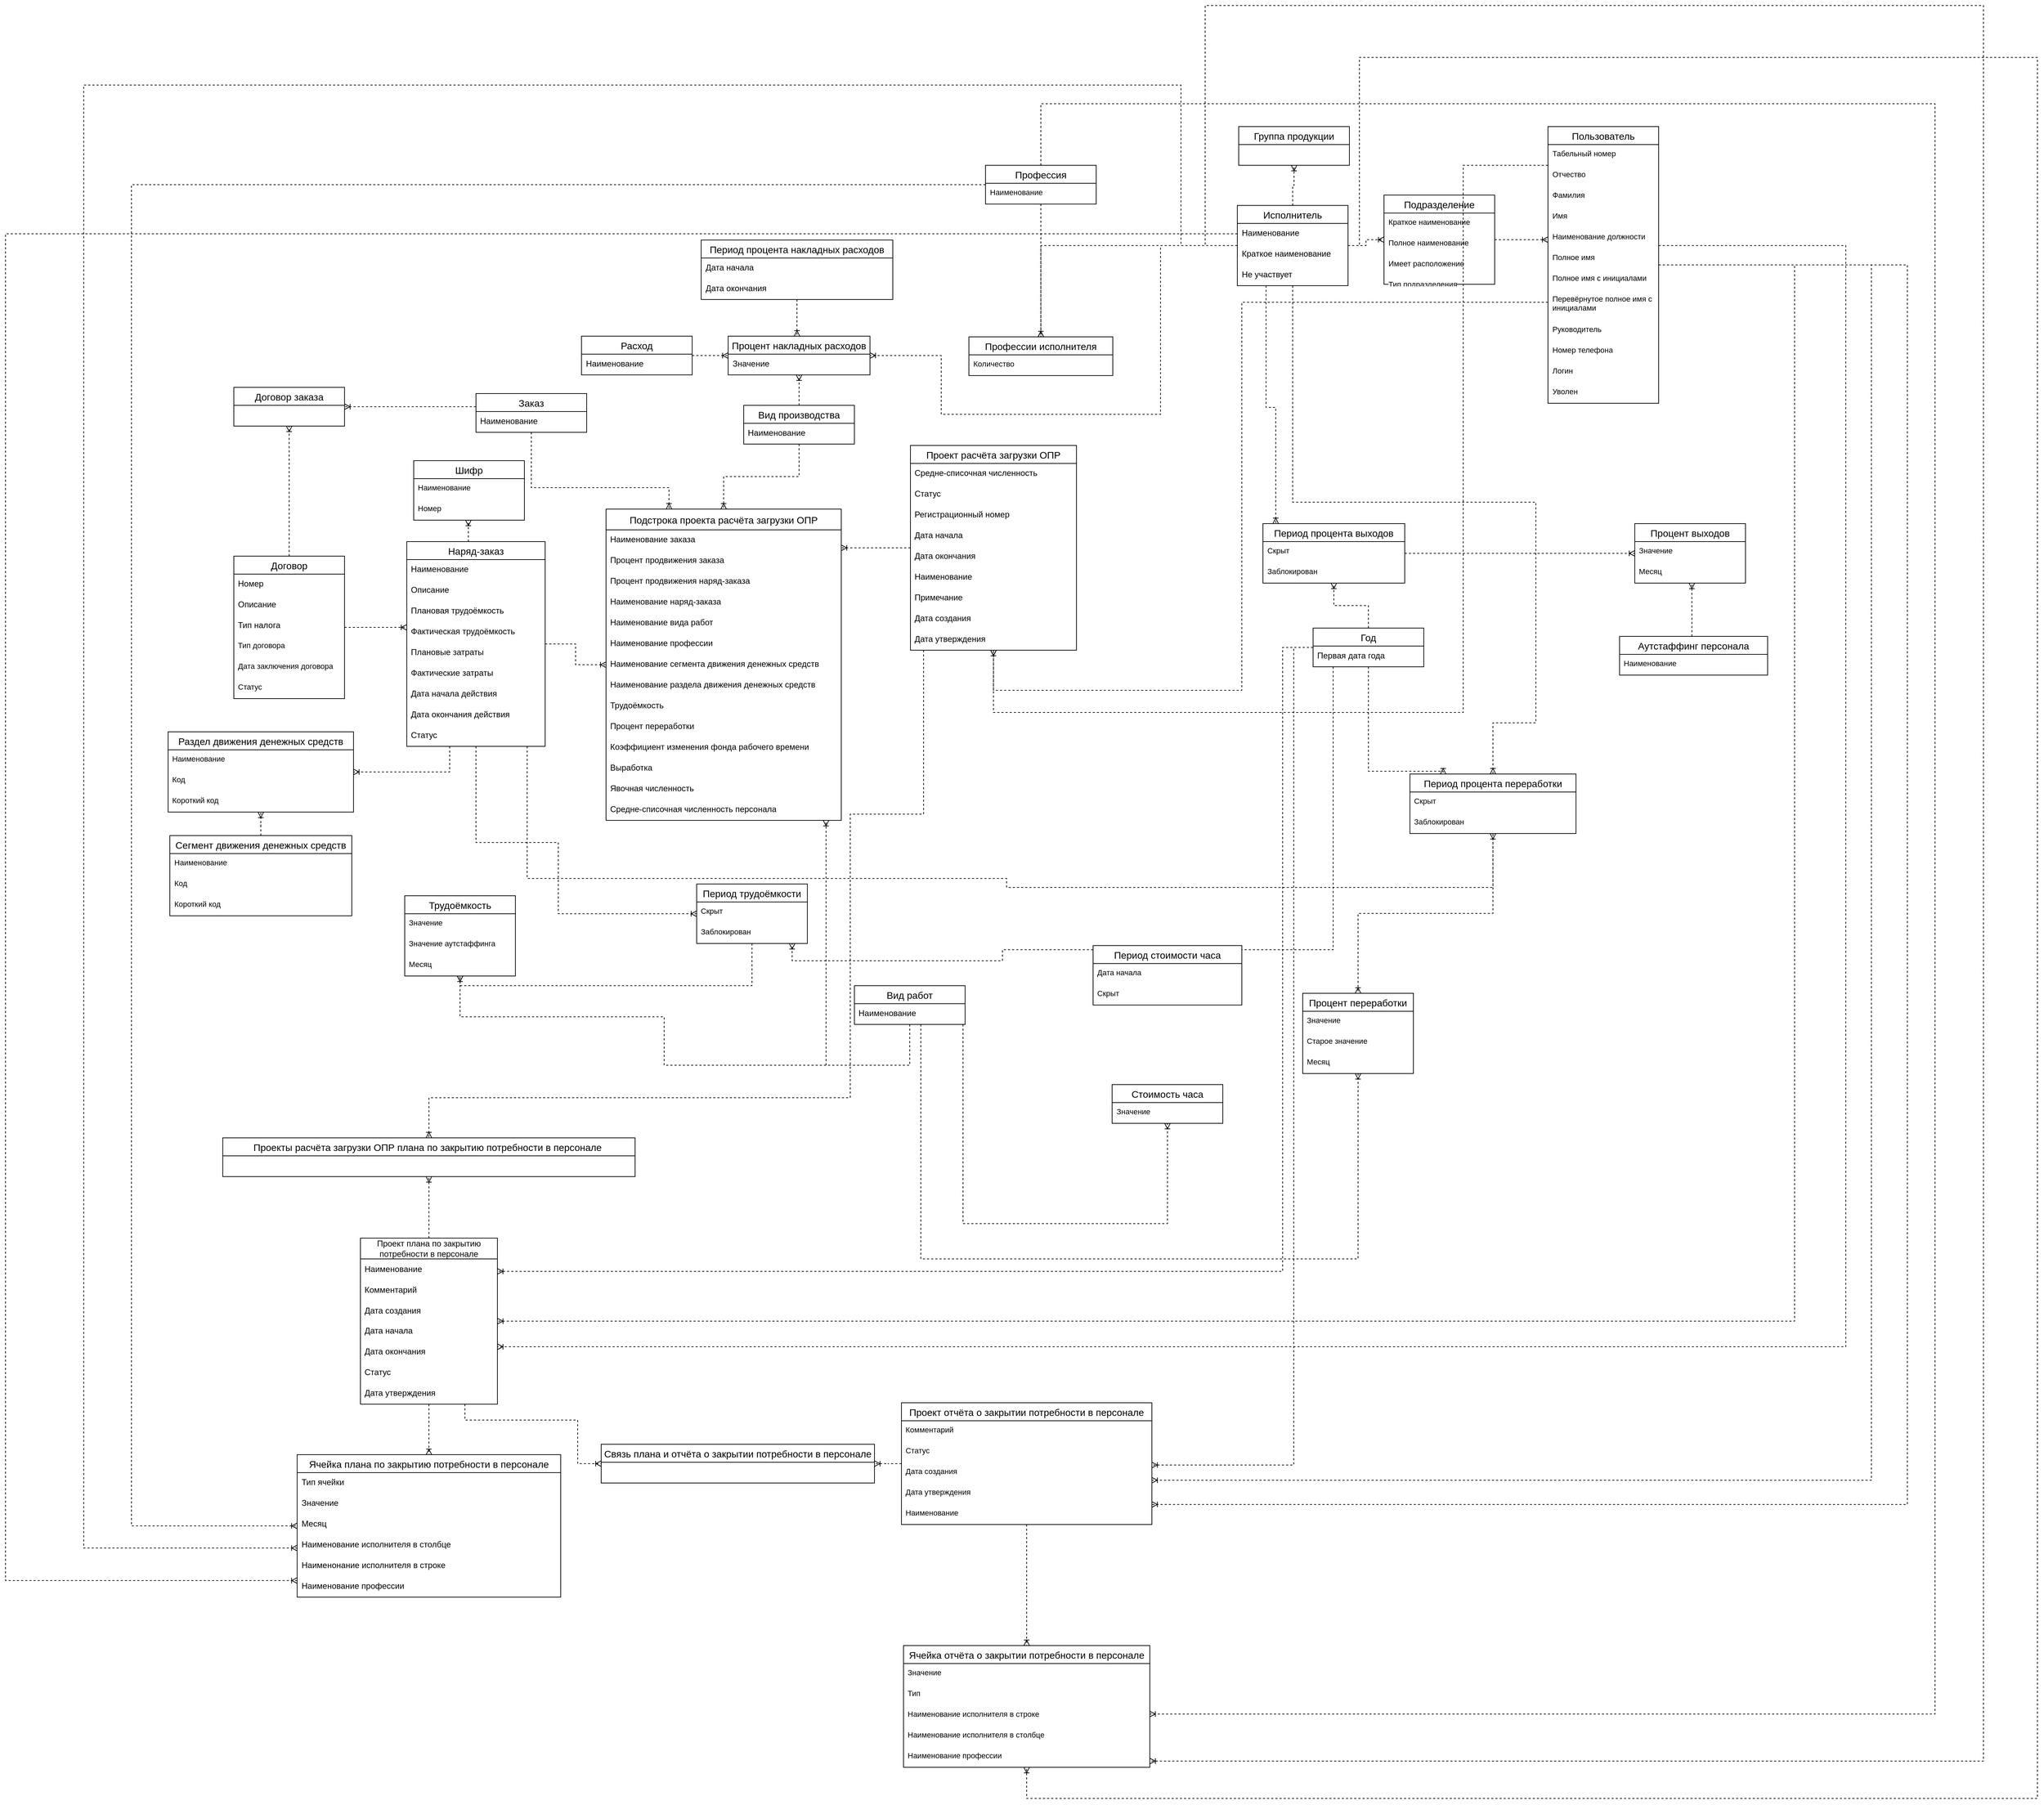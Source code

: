<mxfile version="24.2.1" type="github">
  <diagram name="Страница 1" id="hVIG6fZbSnTpJ2coA_qM">
    <mxGraphModel dx="3985" dy="2018" grid="0" gridSize="10" guides="1" tooltips="1" connect="1" arrows="1" fold="1" page="0" pageScale="1" pageWidth="827" pageHeight="1169" math="0" shadow="0">
      <root>
        <mxCell id="0" />
        <mxCell id="1" parent="0" />
        <mxCell id="F5EBHadNRmTIwF_CADEw-1" value="Подстрока проекта расчёта загрузки ОПР" style="swimlane;fontStyle=0;childLayout=stackLayout;horizontal=1;startSize=30;horizontalStack=0;resizeParent=1;resizeParentMax=0;resizeLast=0;collapsible=1;marginBottom=0;align=center;fontSize=14;" parent="1" vertex="1">
          <mxGeometry x="-721" y="503" width="340" height="450" as="geometry" />
        </mxCell>
        <mxCell id="F5EBHadNRmTIwF_CADEw-2" value="Наименование заказа" style="text;strokeColor=none;fillColor=none;spacingLeft=4;spacingRight=4;overflow=hidden;rotatable=0;points=[[0,0.5],[1,0.5]];portConstraint=eastwest;fontSize=12;whiteSpace=wrap;html=1;" parent="F5EBHadNRmTIwF_CADEw-1" vertex="1">
          <mxGeometry y="30" width="340" height="30" as="geometry" />
        </mxCell>
        <mxCell id="F5EBHadNRmTIwF_CADEw-3" value="Процент продвижения заказа" style="text;strokeColor=none;fillColor=none;spacingLeft=4;spacingRight=4;overflow=hidden;rotatable=0;points=[[0,0.5],[1,0.5]];portConstraint=eastwest;fontSize=12;whiteSpace=wrap;html=1;" parent="F5EBHadNRmTIwF_CADEw-1" vertex="1">
          <mxGeometry y="60" width="340" height="30" as="geometry" />
        </mxCell>
        <mxCell id="F5EBHadNRmTIwF_CADEw-4" value="Процент продвижения наряд-заказа" style="text;strokeColor=none;fillColor=none;spacingLeft=4;spacingRight=4;overflow=hidden;rotatable=0;points=[[0,0.5],[1,0.5]];portConstraint=eastwest;fontSize=12;whiteSpace=wrap;html=1;" parent="F5EBHadNRmTIwF_CADEw-1" vertex="1">
          <mxGeometry y="90" width="340" height="30" as="geometry" />
        </mxCell>
        <mxCell id="F5EBHadNRmTIwF_CADEw-7" value="Наименование наряд-заказа" style="text;strokeColor=none;fillColor=none;spacingLeft=4;spacingRight=4;overflow=hidden;rotatable=0;points=[[0,0.5],[1,0.5]];portConstraint=eastwest;fontSize=12;whiteSpace=wrap;html=1;" parent="F5EBHadNRmTIwF_CADEw-1" vertex="1">
          <mxGeometry y="120" width="340" height="30" as="geometry" />
        </mxCell>
        <mxCell id="F5EBHadNRmTIwF_CADEw-8" value="Наименование вида работ" style="text;strokeColor=none;fillColor=none;spacingLeft=4;spacingRight=4;overflow=hidden;rotatable=0;points=[[0,0.5],[1,0.5]];portConstraint=eastwest;fontSize=12;whiteSpace=wrap;html=1;" parent="F5EBHadNRmTIwF_CADEw-1" vertex="1">
          <mxGeometry y="150" width="340" height="30" as="geometry" />
        </mxCell>
        <mxCell id="F5EBHadNRmTIwF_CADEw-9" value="Наименование профессии" style="text;strokeColor=none;fillColor=none;spacingLeft=4;spacingRight=4;overflow=hidden;rotatable=0;points=[[0,0.5],[1,0.5]];portConstraint=eastwest;fontSize=12;whiteSpace=wrap;html=1;" parent="F5EBHadNRmTIwF_CADEw-1" vertex="1">
          <mxGeometry y="180" width="340" height="30" as="geometry" />
        </mxCell>
        <mxCell id="F5EBHadNRmTIwF_CADEw-10" value="Наименование сегмента движения денежных средств" style="text;strokeColor=none;fillColor=none;spacingLeft=4;spacingRight=4;overflow=hidden;rotatable=0;points=[[0,0.5],[1,0.5]];portConstraint=eastwest;fontSize=12;whiteSpace=wrap;html=1;" parent="F5EBHadNRmTIwF_CADEw-1" vertex="1">
          <mxGeometry y="210" width="340" height="30" as="geometry" />
        </mxCell>
        <mxCell id="F5EBHadNRmTIwF_CADEw-11" value="Наименование раздела движения денежных средств" style="text;strokeColor=none;fillColor=none;spacingLeft=4;spacingRight=4;overflow=hidden;rotatable=0;points=[[0,0.5],[1,0.5]];portConstraint=eastwest;fontSize=12;whiteSpace=wrap;html=1;" parent="F5EBHadNRmTIwF_CADEw-1" vertex="1">
          <mxGeometry y="240" width="340" height="30" as="geometry" />
        </mxCell>
        <mxCell id="F5EBHadNRmTIwF_CADEw-12" value="Трудоёмкость" style="text;strokeColor=none;fillColor=none;spacingLeft=4;spacingRight=4;overflow=hidden;rotatable=0;points=[[0,0.5],[1,0.5]];portConstraint=eastwest;fontSize=12;whiteSpace=wrap;html=1;" parent="F5EBHadNRmTIwF_CADEw-1" vertex="1">
          <mxGeometry y="270" width="340" height="30" as="geometry" />
        </mxCell>
        <mxCell id="F5EBHadNRmTIwF_CADEw-13" value="Процент переработки" style="text;strokeColor=none;fillColor=none;spacingLeft=4;spacingRight=4;overflow=hidden;rotatable=0;points=[[0,0.5],[1,0.5]];portConstraint=eastwest;fontSize=12;whiteSpace=wrap;html=1;" parent="F5EBHadNRmTIwF_CADEw-1" vertex="1">
          <mxGeometry y="300" width="340" height="30" as="geometry" />
        </mxCell>
        <mxCell id="F5EBHadNRmTIwF_CADEw-14" value="Коэффициент изменения фонда рабочего времени" style="text;strokeColor=none;fillColor=none;spacingLeft=4;spacingRight=4;overflow=hidden;rotatable=0;points=[[0,0.5],[1,0.5]];portConstraint=eastwest;fontSize=12;whiteSpace=wrap;html=1;" parent="F5EBHadNRmTIwF_CADEw-1" vertex="1">
          <mxGeometry y="330" width="340" height="30" as="geometry" />
        </mxCell>
        <mxCell id="F5EBHadNRmTIwF_CADEw-15" value="Выработка" style="text;strokeColor=none;fillColor=none;spacingLeft=4;spacingRight=4;overflow=hidden;rotatable=0;points=[[0,0.5],[1,0.5]];portConstraint=eastwest;fontSize=12;whiteSpace=wrap;html=1;" parent="F5EBHadNRmTIwF_CADEw-1" vertex="1">
          <mxGeometry y="360" width="340" height="30" as="geometry" />
        </mxCell>
        <mxCell id="F5EBHadNRmTIwF_CADEw-16" value="Явочная численность" style="text;strokeColor=none;fillColor=none;spacingLeft=4;spacingRight=4;overflow=hidden;rotatable=0;points=[[0,0.5],[1,0.5]];portConstraint=eastwest;fontSize=12;whiteSpace=wrap;html=1;" parent="F5EBHadNRmTIwF_CADEw-1" vertex="1">
          <mxGeometry y="390" width="340" height="30" as="geometry" />
        </mxCell>
        <mxCell id="F5EBHadNRmTIwF_CADEw-17" value="Средне-списочная численность персонала" style="text;strokeColor=none;fillColor=none;spacingLeft=4;spacingRight=4;overflow=hidden;rotatable=0;points=[[0,0.5],[1,0.5]];portConstraint=eastwest;fontSize=12;whiteSpace=wrap;html=1;" parent="F5EBHadNRmTIwF_CADEw-1" vertex="1">
          <mxGeometry y="420" width="340" height="30" as="geometry" />
        </mxCell>
        <mxCell id="aHR9_frTfQv7lHE0gGob-188" style="edgeStyle=orthogonalEdgeStyle;rounded=0;orthogonalLoop=1;jettySize=auto;html=1;dashed=1;strokeColor=default;align=center;verticalAlign=middle;fontFamily=Helvetica;fontSize=11;fontColor=default;labelBackgroundColor=default;endArrow=ERoneToMany;endFill=0;" parent="1" source="F5EBHadNRmTIwF_CADEw-18" target="F5EBHadNRmTIwF_CADEw-1" edge="1">
          <mxGeometry relative="1" as="geometry">
            <Array as="points">
              <mxPoint x="-275" y="542" />
              <mxPoint x="-275" y="542" />
            </Array>
          </mxGeometry>
        </mxCell>
        <mxCell id="Yj78SkhW8qt73Ed7FJdV-42" style="edgeStyle=orthogonalEdgeStyle;rounded=0;orthogonalLoop=1;jettySize=auto;html=1;dashed=1;endArrow=ERoneToMany;endFill=0;" parent="1" source="F5EBHadNRmTIwF_CADEw-18" target="Yj78SkhW8qt73Ed7FJdV-37" edge="1">
          <mxGeometry relative="1" as="geometry">
            <Array as="points">
              <mxPoint x="-262" y="944" />
              <mxPoint x="-368" y="944" />
              <mxPoint x="-368" y="1354" />
              <mxPoint x="-977" y="1354" />
            </Array>
          </mxGeometry>
        </mxCell>
        <mxCell id="F5EBHadNRmTIwF_CADEw-18" value="Проект расчёта загрузки ОПР" style="swimlane;fontStyle=0;childLayout=stackLayout;horizontal=1;startSize=26;horizontalStack=0;resizeParent=1;resizeParentMax=0;resizeLast=0;collapsible=1;marginBottom=0;align=center;fontSize=14;" parent="1" vertex="1">
          <mxGeometry x="-281" y="411" width="240" height="296" as="geometry" />
        </mxCell>
        <mxCell id="F5EBHadNRmTIwF_CADEw-19" value="Средне-списочная численность" style="text;strokeColor=none;fillColor=none;spacingLeft=4;spacingRight=4;overflow=hidden;rotatable=0;points=[[0,0.5],[1,0.5]];portConstraint=eastwest;fontSize=12;whiteSpace=wrap;html=1;" parent="F5EBHadNRmTIwF_CADEw-18" vertex="1">
          <mxGeometry y="26" width="240" height="30" as="geometry" />
        </mxCell>
        <mxCell id="F5EBHadNRmTIwF_CADEw-20" value="Статус" style="text;strokeColor=none;fillColor=none;spacingLeft=4;spacingRight=4;overflow=hidden;rotatable=0;points=[[0,0.5],[1,0.5]];portConstraint=eastwest;fontSize=12;whiteSpace=wrap;html=1;" parent="F5EBHadNRmTIwF_CADEw-18" vertex="1">
          <mxGeometry y="56" width="240" height="30" as="geometry" />
        </mxCell>
        <mxCell id="F5EBHadNRmTIwF_CADEw-21" value="Регистрационный номер" style="text;strokeColor=none;fillColor=none;spacingLeft=4;spacingRight=4;overflow=hidden;rotatable=0;points=[[0,0.5],[1,0.5]];portConstraint=eastwest;fontSize=12;whiteSpace=wrap;html=1;" parent="F5EBHadNRmTIwF_CADEw-18" vertex="1">
          <mxGeometry y="86" width="240" height="30" as="geometry" />
        </mxCell>
        <mxCell id="F5EBHadNRmTIwF_CADEw-22" value="Дата начала" style="text;strokeColor=none;fillColor=none;spacingLeft=4;spacingRight=4;overflow=hidden;rotatable=0;points=[[0,0.5],[1,0.5]];portConstraint=eastwest;fontSize=12;whiteSpace=wrap;html=1;" parent="F5EBHadNRmTIwF_CADEw-18" vertex="1">
          <mxGeometry y="116" width="240" height="30" as="geometry" />
        </mxCell>
        <mxCell id="F5EBHadNRmTIwF_CADEw-23" value="Дата окончания" style="text;strokeColor=none;fillColor=none;spacingLeft=4;spacingRight=4;overflow=hidden;rotatable=0;points=[[0,0.5],[1,0.5]];portConstraint=eastwest;fontSize=12;whiteSpace=wrap;html=1;" parent="F5EBHadNRmTIwF_CADEw-18" vertex="1">
          <mxGeometry y="146" width="240" height="30" as="geometry" />
        </mxCell>
        <mxCell id="F5EBHadNRmTIwF_CADEw-24" value="Наименование" style="text;strokeColor=none;fillColor=none;spacingLeft=4;spacingRight=4;overflow=hidden;rotatable=0;points=[[0,0.5],[1,0.5]];portConstraint=eastwest;fontSize=12;whiteSpace=wrap;html=1;" parent="F5EBHadNRmTIwF_CADEw-18" vertex="1">
          <mxGeometry y="176" width="240" height="30" as="geometry" />
        </mxCell>
        <mxCell id="F5EBHadNRmTIwF_CADEw-25" value="Примечание" style="text;strokeColor=none;fillColor=none;spacingLeft=4;spacingRight=4;overflow=hidden;rotatable=0;points=[[0,0.5],[1,0.5]];portConstraint=eastwest;fontSize=12;whiteSpace=wrap;html=1;" parent="F5EBHadNRmTIwF_CADEw-18" vertex="1">
          <mxGeometry y="206" width="240" height="30" as="geometry" />
        </mxCell>
        <mxCell id="F5EBHadNRmTIwF_CADEw-26" value="Дата создания" style="text;strokeColor=none;fillColor=none;spacingLeft=4;spacingRight=4;overflow=hidden;rotatable=0;points=[[0,0.5],[1,0.5]];portConstraint=eastwest;fontSize=12;whiteSpace=wrap;html=1;" parent="F5EBHadNRmTIwF_CADEw-18" vertex="1">
          <mxGeometry y="236" width="240" height="30" as="geometry" />
        </mxCell>
        <mxCell id="F5EBHadNRmTIwF_CADEw-27" value="Дата утверждения" style="text;strokeColor=none;fillColor=none;spacingLeft=4;spacingRight=4;overflow=hidden;rotatable=0;points=[[0,0.5],[1,0.5]];portConstraint=eastwest;fontSize=12;whiteSpace=wrap;html=1;" parent="F5EBHadNRmTIwF_CADEw-18" vertex="1">
          <mxGeometry y="266" width="240" height="30" as="geometry" />
        </mxCell>
        <mxCell id="F5EBHadNRmTIwF_CADEw-79" style="edgeStyle=orthogonalEdgeStyle;rounded=0;orthogonalLoop=1;jettySize=auto;html=1;dashed=1;endArrow=ERoneToMany;endFill=0;" parent="1" source="F5EBHadNRmTIwF_CADEw-50" target="F5EBHadNRmTIwF_CADEw-1" edge="1">
          <mxGeometry relative="1" as="geometry">
            <Array as="points">
              <mxPoint x="-403" y="1307" />
            </Array>
          </mxGeometry>
        </mxCell>
        <mxCell id="aHR9_frTfQv7lHE0gGob-163" style="edgeStyle=orthogonalEdgeStyle;rounded=0;orthogonalLoop=1;jettySize=auto;html=1;dashed=1;strokeColor=default;align=center;verticalAlign=middle;fontFamily=Helvetica;fontSize=11;fontColor=default;labelBackgroundColor=default;endArrow=ERoneToMany;endFill=0;" parent="1" source="F5EBHadNRmTIwF_CADEw-50" target="aHR9_frTfQv7lHE0gGob-151" edge="1">
          <mxGeometry relative="1" as="geometry">
            <Array as="points">
              <mxPoint x="-266" y="1587" />
              <mxPoint x="366" y="1587" />
            </Array>
          </mxGeometry>
        </mxCell>
        <mxCell id="aHR9_frTfQv7lHE0gGob-184" style="edgeStyle=orthogonalEdgeStyle;rounded=0;orthogonalLoop=1;jettySize=auto;html=1;dashed=1;strokeColor=default;align=center;verticalAlign=middle;fontFamily=Helvetica;fontSize=11;fontColor=default;labelBackgroundColor=default;endArrow=ERoneToMany;endFill=0;" parent="1" source="F5EBHadNRmTIwF_CADEw-50" target="aHR9_frTfQv7lHE0gGob-79" edge="1">
          <mxGeometry relative="1" as="geometry">
            <Array as="points">
              <mxPoint x="-637" y="1307" />
              <mxPoint x="-637" y="1237" />
            </Array>
          </mxGeometry>
        </mxCell>
        <mxCell id="aHR9_frTfQv7lHE0gGob-190" style="edgeStyle=orthogonalEdgeStyle;rounded=0;orthogonalLoop=1;jettySize=auto;html=1;dashed=1;strokeColor=default;align=center;verticalAlign=middle;fontFamily=Helvetica;fontSize=11;fontColor=default;labelBackgroundColor=default;endArrow=ERoneToMany;endFill=0;" parent="1" source="F5EBHadNRmTIwF_CADEw-50" target="aHR9_frTfQv7lHE0gGob-106" edge="1">
          <mxGeometry relative="1" as="geometry">
            <Array as="points">
              <mxPoint x="-205" y="1536" />
            </Array>
          </mxGeometry>
        </mxCell>
        <mxCell id="F5EBHadNRmTIwF_CADEw-50" value="Вид работ" style="swimlane;fontStyle=0;childLayout=stackLayout;horizontal=1;startSize=26;horizontalStack=0;resizeParent=1;resizeParentMax=0;resizeLast=0;collapsible=1;marginBottom=0;align=center;fontSize=14;" parent="1" vertex="1">
          <mxGeometry x="-362" y="1192" width="160" height="56" as="geometry" />
        </mxCell>
        <mxCell id="F5EBHadNRmTIwF_CADEw-51" value="Наименование" style="text;strokeColor=none;fillColor=none;spacingLeft=4;spacingRight=4;overflow=hidden;rotatable=0;points=[[0,0.5],[1,0.5]];portConstraint=eastwest;fontSize=12;whiteSpace=wrap;html=1;" parent="F5EBHadNRmTIwF_CADEw-50" vertex="1">
          <mxGeometry y="26" width="160" height="30" as="geometry" />
        </mxCell>
        <mxCell id="F5EBHadNRmTIwF_CADEw-78" style="edgeStyle=orthogonalEdgeStyle;rounded=0;orthogonalLoop=1;jettySize=auto;html=1;dashed=1;endArrow=ERoneToMany;endFill=0;" parent="1" source="F5EBHadNRmTIwF_CADEw-65" target="F5EBHadNRmTIwF_CADEw-1" edge="1">
          <mxGeometry relative="1" as="geometry" />
        </mxCell>
        <mxCell id="aHR9_frTfQv7lHE0gGob-42" style="edgeStyle=orthogonalEdgeStyle;rounded=0;orthogonalLoop=1;jettySize=auto;html=1;dashed=1;strokeColor=default;align=center;verticalAlign=middle;fontFamily=Helvetica;fontSize=11;fontColor=default;labelBackgroundColor=default;endArrow=ERoneToMany;endFill=0;" parent="1" source="F5EBHadNRmTIwF_CADEw-65" target="aHR9_frTfQv7lHE0gGob-35" edge="1">
          <mxGeometry relative="1" as="geometry">
            <Array as="points">
              <mxPoint x="-920" y="533" />
              <mxPoint x="-920" y="533" />
            </Array>
          </mxGeometry>
        </mxCell>
        <mxCell id="aHR9_frTfQv7lHE0gGob-55" style="edgeStyle=orthogonalEdgeStyle;rounded=0;orthogonalLoop=1;jettySize=auto;html=1;dashed=1;strokeColor=default;align=center;verticalAlign=middle;fontFamily=Helvetica;fontSize=11;fontColor=default;labelBackgroundColor=default;endArrow=ERoneToMany;endFill=0;" parent="1" source="F5EBHadNRmTIwF_CADEw-65" target="aHR9_frTfQv7lHE0gGob-50" edge="1">
          <mxGeometry relative="1" as="geometry">
            <Array as="points">
              <mxPoint x="-947" y="883" />
            </Array>
          </mxGeometry>
        </mxCell>
        <mxCell id="aHR9_frTfQv7lHE0gGob-164" style="edgeStyle=orthogonalEdgeStyle;rounded=0;orthogonalLoop=1;jettySize=auto;html=1;dashed=1;strokeColor=default;align=center;verticalAlign=middle;fontFamily=Helvetica;fontSize=11;fontColor=default;labelBackgroundColor=default;endArrow=ERoneToMany;endFill=0;" parent="1" source="F5EBHadNRmTIwF_CADEw-65" target="aHR9_frTfQv7lHE0gGob-142" edge="1">
          <mxGeometry relative="1" as="geometry">
            <Array as="points">
              <mxPoint x="-835" y="1037" />
              <mxPoint x="-142" y="1037" />
              <mxPoint x="-142" y="1050" />
            </Array>
          </mxGeometry>
        </mxCell>
        <mxCell id="aHR9_frTfQv7lHE0gGob-179" style="edgeStyle=orthogonalEdgeStyle;rounded=0;orthogonalLoop=1;jettySize=auto;html=1;dashed=1;strokeColor=default;align=center;verticalAlign=middle;fontFamily=Helvetica;fontSize=11;fontColor=default;labelBackgroundColor=default;endArrow=ERoneToMany;endFill=0;" parent="1" source="F5EBHadNRmTIwF_CADEw-65" target="aHR9_frTfQv7lHE0gGob-90" edge="1">
          <mxGeometry relative="1" as="geometry">
            <Array as="points">
              <mxPoint x="-909" y="985" />
              <mxPoint x="-790" y="985" />
              <mxPoint x="-790" y="1088" />
            </Array>
          </mxGeometry>
        </mxCell>
        <mxCell id="F5EBHadNRmTIwF_CADEw-65" value="Наряд-заказ" style="swimlane;fontStyle=0;childLayout=stackLayout;horizontal=1;startSize=26;horizontalStack=0;resizeParent=1;resizeParentMax=0;resizeLast=0;collapsible=1;marginBottom=0;align=center;fontSize=14;" parent="1" vertex="1">
          <mxGeometry x="-1009" y="550" width="200" height="296" as="geometry" />
        </mxCell>
        <mxCell id="F5EBHadNRmTIwF_CADEw-66" value="Наименование" style="text;strokeColor=none;fillColor=none;spacingLeft=4;spacingRight=4;overflow=hidden;rotatable=0;points=[[0,0.5],[1,0.5]];portConstraint=eastwest;fontSize=12;whiteSpace=wrap;html=1;" parent="F5EBHadNRmTIwF_CADEw-65" vertex="1">
          <mxGeometry y="26" width="200" height="30" as="geometry" />
        </mxCell>
        <mxCell id="F5EBHadNRmTIwF_CADEw-67" value="Описание" style="text;strokeColor=none;fillColor=none;spacingLeft=4;spacingRight=4;overflow=hidden;rotatable=0;points=[[0,0.5],[1,0.5]];portConstraint=eastwest;fontSize=12;whiteSpace=wrap;html=1;" parent="F5EBHadNRmTIwF_CADEw-65" vertex="1">
          <mxGeometry y="56" width="200" height="30" as="geometry" />
        </mxCell>
        <mxCell id="F5EBHadNRmTIwF_CADEw-72" value="Плановая трудоёмкость" style="text;strokeColor=none;fillColor=none;spacingLeft=4;spacingRight=4;overflow=hidden;rotatable=0;points=[[0,0.5],[1,0.5]];portConstraint=eastwest;fontSize=12;whiteSpace=wrap;html=1;" parent="F5EBHadNRmTIwF_CADEw-65" vertex="1">
          <mxGeometry y="86" width="200" height="30" as="geometry" />
        </mxCell>
        <mxCell id="F5EBHadNRmTIwF_CADEw-73" value="Фактическая трудоёмкость" style="text;strokeColor=none;fillColor=none;spacingLeft=4;spacingRight=4;overflow=hidden;rotatable=0;points=[[0,0.5],[1,0.5]];portConstraint=eastwest;fontSize=12;whiteSpace=wrap;html=1;" parent="F5EBHadNRmTIwF_CADEw-65" vertex="1">
          <mxGeometry y="116" width="200" height="30" as="geometry" />
        </mxCell>
        <mxCell id="F5EBHadNRmTIwF_CADEw-74" value="Плановые затраты" style="text;strokeColor=none;fillColor=none;spacingLeft=4;spacingRight=4;overflow=hidden;rotatable=0;points=[[0,0.5],[1,0.5]];portConstraint=eastwest;fontSize=12;whiteSpace=wrap;html=1;" parent="F5EBHadNRmTIwF_CADEw-65" vertex="1">
          <mxGeometry y="146" width="200" height="30" as="geometry" />
        </mxCell>
        <mxCell id="F5EBHadNRmTIwF_CADEw-75" value="Фактические затраты" style="text;strokeColor=none;fillColor=none;spacingLeft=4;spacingRight=4;overflow=hidden;rotatable=0;points=[[0,0.5],[1,0.5]];portConstraint=eastwest;fontSize=12;whiteSpace=wrap;html=1;" parent="F5EBHadNRmTIwF_CADEw-65" vertex="1">
          <mxGeometry y="176" width="200" height="30" as="geometry" />
        </mxCell>
        <mxCell id="F5EBHadNRmTIwF_CADEw-76" value="Дата начала действия" style="text;strokeColor=none;fillColor=none;spacingLeft=4;spacingRight=4;overflow=hidden;rotatable=0;points=[[0,0.5],[1,0.5]];portConstraint=eastwest;fontSize=12;whiteSpace=wrap;html=1;" parent="F5EBHadNRmTIwF_CADEw-65" vertex="1">
          <mxGeometry y="206" width="200" height="30" as="geometry" />
        </mxCell>
        <mxCell id="F5EBHadNRmTIwF_CADEw-77" value="Дата окончания действия" style="text;strokeColor=none;fillColor=none;spacingLeft=4;spacingRight=4;overflow=hidden;rotatable=0;points=[[0,0.5],[1,0.5]];portConstraint=eastwest;fontSize=12;whiteSpace=wrap;html=1;" parent="F5EBHadNRmTIwF_CADEw-65" vertex="1">
          <mxGeometry y="236" width="200" height="30" as="geometry" />
        </mxCell>
        <mxCell id="F5EBHadNRmTIwF_CADEw-68" value="Статус" style="text;strokeColor=none;fillColor=none;spacingLeft=4;spacingRight=4;overflow=hidden;rotatable=0;points=[[0,0.5],[1,0.5]];portConstraint=eastwest;fontSize=12;whiteSpace=wrap;html=1;" parent="F5EBHadNRmTIwF_CADEw-65" vertex="1">
          <mxGeometry y="266" width="200" height="30" as="geometry" />
        </mxCell>
        <mxCell id="F5EBHadNRmTIwF_CADEw-96" style="edgeStyle=orthogonalEdgeStyle;rounded=0;orthogonalLoop=1;jettySize=auto;html=1;dashed=1;endArrow=ERoneToMany;endFill=0;" parent="1" source="F5EBHadNRmTIwF_CADEw-90" target="aHR9_frTfQv7lHE0gGob-130" edge="1">
          <mxGeometry relative="1" as="geometry">
            <mxPoint x="229" y="464" as="targetPoint" />
          </mxGeometry>
        </mxCell>
        <mxCell id="aHR9_frTfQv7lHE0gGob-150" style="edgeStyle=orthogonalEdgeStyle;rounded=0;orthogonalLoop=1;jettySize=auto;html=1;dashed=1;strokeColor=default;align=center;verticalAlign=middle;fontFamily=Helvetica;fontSize=11;fontColor=default;labelBackgroundColor=default;endArrow=ERoneToMany;endFill=0;" parent="1" source="F5EBHadNRmTIwF_CADEw-90" target="aHR9_frTfQv7lHE0gGob-142" edge="1">
          <mxGeometry relative="1" as="geometry">
            <Array as="points">
              <mxPoint x="381" y="882" />
              <mxPoint x="489" y="882" />
            </Array>
          </mxGeometry>
        </mxCell>
        <mxCell id="aHR9_frTfQv7lHE0gGob-168" style="edgeStyle=orthogonalEdgeStyle;rounded=0;orthogonalLoop=1;jettySize=auto;html=1;dashed=1;strokeColor=default;align=center;verticalAlign=middle;fontFamily=Helvetica;fontSize=11;fontColor=default;labelBackgroundColor=default;endArrow=ERoneToMany;endFill=0;" parent="1" source="F5EBHadNRmTIwF_CADEw-90" target="aHR9_frTfQv7lHE0gGob-90" edge="1">
          <mxGeometry relative="1" as="geometry">
            <Array as="points">
              <mxPoint x="330" y="1140" />
              <mxPoint x="-148" y="1140" />
              <mxPoint x="-148" y="1156" />
              <mxPoint x="-452" y="1156" />
            </Array>
          </mxGeometry>
        </mxCell>
        <mxCell id="-1_lXtkrRVPUCVHb9YS8-15" style="edgeStyle=orthogonalEdgeStyle;rounded=0;orthogonalLoop=1;jettySize=auto;html=1;dashed=1;strokeColor=default;align=center;verticalAlign=middle;fontFamily=Helvetica;fontSize=11;fontColor=default;labelBackgroundColor=default;endArrow=ERoneToMany;endFill=0;" edge="1" parent="1" source="F5EBHadNRmTIwF_CADEw-90" target="-1_lXtkrRVPUCVHb9YS8-6">
          <mxGeometry relative="1" as="geometry">
            <Array as="points">
              <mxPoint x="273" y="703" />
              <mxPoint x="273" y="1885" />
            </Array>
          </mxGeometry>
        </mxCell>
        <mxCell id="F5EBHadNRmTIwF_CADEw-90" value="Год" style="swimlane;fontStyle=0;childLayout=stackLayout;horizontal=1;startSize=26;horizontalStack=0;resizeParent=1;resizeParentMax=0;resizeLast=0;collapsible=1;marginBottom=0;align=center;fontSize=14;" parent="1" vertex="1">
          <mxGeometry x="301" y="675" width="160" height="56" as="geometry" />
        </mxCell>
        <mxCell id="F5EBHadNRmTIwF_CADEw-91" value="Первая дата года" style="text;strokeColor=none;fillColor=none;spacingLeft=4;spacingRight=4;overflow=hidden;rotatable=0;points=[[0,0.5],[1,0.5]];portConstraint=eastwest;fontSize=12;whiteSpace=wrap;html=1;" parent="F5EBHadNRmTIwF_CADEw-90" vertex="1">
          <mxGeometry y="26" width="160" height="30" as="geometry" />
        </mxCell>
        <mxCell id="F5EBHadNRmTIwF_CADEw-101" style="edgeStyle=orthogonalEdgeStyle;rounded=0;orthogonalLoop=1;jettySize=auto;html=1;dashed=1;endArrow=ERoneToMany;endFill=0;" parent="1" source="F5EBHadNRmTIwF_CADEw-97" target="F5EBHadNRmTIwF_CADEw-65" edge="1">
          <mxGeometry relative="1" as="geometry">
            <Array as="points">
              <mxPoint x="-1077" y="674" />
              <mxPoint x="-1077" y="674" />
            </Array>
          </mxGeometry>
        </mxCell>
        <mxCell id="H3pRQUt7AqnJN_t-nY-7-10" style="edgeStyle=orthogonalEdgeStyle;rounded=0;orthogonalLoop=1;jettySize=auto;html=1;endArrow=ERoneToMany;endFill=0;dashed=1;" parent="1" source="F5EBHadNRmTIwF_CADEw-97" target="H3pRQUt7AqnJN_t-nY-7-2" edge="1">
          <mxGeometry relative="1" as="geometry" />
        </mxCell>
        <mxCell id="F5EBHadNRmTIwF_CADEw-97" value="Договор" style="swimlane;fontStyle=0;childLayout=stackLayout;horizontal=1;startSize=26;horizontalStack=0;resizeParent=1;resizeParentMax=0;resizeLast=0;collapsible=1;marginBottom=0;align=center;fontSize=14;" parent="1" vertex="1">
          <mxGeometry x="-1259" y="571" width="160" height="206" as="geometry" />
        </mxCell>
        <mxCell id="F5EBHadNRmTIwF_CADEw-98" value="Номер" style="text;strokeColor=none;fillColor=none;spacingLeft=4;spacingRight=4;overflow=hidden;rotatable=0;points=[[0,0.5],[1,0.5]];portConstraint=eastwest;fontSize=12;whiteSpace=wrap;html=1;" parent="F5EBHadNRmTIwF_CADEw-97" vertex="1">
          <mxGeometry y="26" width="160" height="30" as="geometry" />
        </mxCell>
        <mxCell id="F5EBHadNRmTIwF_CADEw-99" value="Описание" style="text;strokeColor=none;fillColor=none;spacingLeft=4;spacingRight=4;overflow=hidden;rotatable=0;points=[[0,0.5],[1,0.5]];portConstraint=eastwest;fontSize=12;whiteSpace=wrap;html=1;" parent="F5EBHadNRmTIwF_CADEw-97" vertex="1">
          <mxGeometry y="56" width="160" height="30" as="geometry" />
        </mxCell>
        <mxCell id="F5EBHadNRmTIwF_CADEw-100" value="Тип налога" style="text;strokeColor=none;fillColor=none;spacingLeft=4;spacingRight=4;overflow=hidden;rotatable=0;points=[[0,0.5],[1,0.5]];portConstraint=eastwest;fontSize=12;whiteSpace=wrap;html=1;" parent="F5EBHadNRmTIwF_CADEw-97" vertex="1">
          <mxGeometry y="86" width="160" height="30" as="geometry" />
        </mxCell>
        <mxCell id="aHR9_frTfQv7lHE0gGob-43" value="Тип договора" style="text;strokeColor=none;fillColor=none;spacingLeft=4;spacingRight=4;overflow=hidden;rotatable=0;points=[[0,0.5],[1,0.5]];portConstraint=eastwest;fontSize=11;whiteSpace=wrap;html=1;fontFamily=Helvetica;fontColor=default;labelBackgroundColor=default;" parent="F5EBHadNRmTIwF_CADEw-97" vertex="1">
          <mxGeometry y="116" width="160" height="30" as="geometry" />
        </mxCell>
        <mxCell id="aHR9_frTfQv7lHE0gGob-44" value="Дата заключения договора" style="text;strokeColor=none;fillColor=none;spacingLeft=4;spacingRight=4;overflow=hidden;rotatable=0;points=[[0,0.5],[1,0.5]];portConstraint=eastwest;fontSize=11;whiteSpace=wrap;html=1;fontFamily=Helvetica;fontColor=default;labelBackgroundColor=default;" parent="F5EBHadNRmTIwF_CADEw-97" vertex="1">
          <mxGeometry y="146" width="160" height="30" as="geometry" />
        </mxCell>
        <mxCell id="aHR9_frTfQv7lHE0gGob-45" value="Статус" style="text;strokeColor=none;fillColor=none;spacingLeft=4;spacingRight=4;overflow=hidden;rotatable=0;points=[[0,0.5],[1,0.5]];portConstraint=eastwest;fontSize=11;whiteSpace=wrap;html=1;fontFamily=Helvetica;fontColor=default;labelBackgroundColor=default;" parent="F5EBHadNRmTIwF_CADEw-97" vertex="1">
          <mxGeometry y="176" width="160" height="30" as="geometry" />
        </mxCell>
        <mxCell id="F5EBHadNRmTIwF_CADEw-110" style="edgeStyle=orthogonalEdgeStyle;rounded=0;orthogonalLoop=1;jettySize=auto;html=1;dashed=1;endArrow=ERoneToMany;endFill=0;" parent="1" source="F5EBHadNRmTIwF_CADEw-103" target="F5EBHadNRmTIwF_CADEw-1" edge="1">
          <mxGeometry relative="1" as="geometry">
            <Array as="points">
              <mxPoint x="-829" y="472" />
              <mxPoint x="-630" y="472" />
            </Array>
          </mxGeometry>
        </mxCell>
        <mxCell id="H3pRQUt7AqnJN_t-nY-7-9" style="edgeStyle=orthogonalEdgeStyle;rounded=0;orthogonalLoop=1;jettySize=auto;html=1;dashed=1;endArrow=ERoneToMany;endFill=0;" parent="1" source="F5EBHadNRmTIwF_CADEw-103" target="H3pRQUt7AqnJN_t-nY-7-2" edge="1">
          <mxGeometry relative="1" as="geometry">
            <Array as="points">
              <mxPoint x="-1005" y="355" />
              <mxPoint x="-1005" y="355" />
            </Array>
          </mxGeometry>
        </mxCell>
        <mxCell id="F5EBHadNRmTIwF_CADEw-103" value="Заказ" style="swimlane;fontStyle=0;childLayout=stackLayout;horizontal=1;startSize=26;horizontalStack=0;resizeParent=1;resizeParentMax=0;resizeLast=0;collapsible=1;marginBottom=0;align=center;fontSize=14;" parent="1" vertex="1">
          <mxGeometry x="-909" y="336" width="160" height="56" as="geometry" />
        </mxCell>
        <mxCell id="F5EBHadNRmTIwF_CADEw-104" value="Наименование" style="text;strokeColor=none;fillColor=none;spacingLeft=4;spacingRight=4;overflow=hidden;rotatable=0;points=[[0,0.5],[1,0.5]];portConstraint=eastwest;fontSize=12;whiteSpace=wrap;html=1;" parent="F5EBHadNRmTIwF_CADEw-103" vertex="1">
          <mxGeometry y="26" width="160" height="30" as="geometry" />
        </mxCell>
        <mxCell id="aHR9_frTfQv7lHE0gGob-1" value="Группа продукции" style="swimlane;fontStyle=0;childLayout=stackLayout;horizontal=1;startSize=26;horizontalStack=0;resizeParent=1;resizeParentMax=0;resizeLast=0;collapsible=1;marginBottom=0;align=center;fontSize=14;" parent="1" vertex="1">
          <mxGeometry x="193.5" y="-50" width="160" height="56" as="geometry" />
        </mxCell>
        <mxCell id="aHR9_frTfQv7lHE0gGob-9" style="edgeStyle=orthogonalEdgeStyle;rounded=0;orthogonalLoop=1;jettySize=auto;html=1;dashed=1;endArrow=ERoneToMany;endFill=0;" parent="1" source="aHR9_frTfQv7lHE0gGob-5" target="aHR9_frTfQv7lHE0gGob-1" edge="1">
          <mxGeometry relative="1" as="geometry" />
        </mxCell>
        <mxCell id="aHR9_frTfQv7lHE0gGob-33" style="edgeStyle=orthogonalEdgeStyle;rounded=0;orthogonalLoop=1;jettySize=auto;html=1;dashed=1;strokeColor=default;align=center;verticalAlign=middle;fontFamily=Helvetica;fontSize=11;fontColor=default;labelBackgroundColor=default;endArrow=ERoneToMany;endFill=0;" parent="1" source="aHR9_frTfQv7lHE0gGob-5" target="aHR9_frTfQv7lHE0gGob-22" edge="1">
          <mxGeometry relative="1" as="geometry">
            <Array as="points">
              <mxPoint x="80.5" y="366" />
              <mxPoint x="-236.5" y="366" />
              <mxPoint x="-236.5" y="281" />
            </Array>
          </mxGeometry>
        </mxCell>
        <mxCell id="aHR9_frTfQv7lHE0gGob-124" style="edgeStyle=orthogonalEdgeStyle;rounded=0;orthogonalLoop=1;jettySize=auto;html=1;dashed=1;strokeColor=default;align=center;verticalAlign=middle;fontFamily=Helvetica;fontSize=11;fontColor=default;labelBackgroundColor=default;endArrow=ERoneToMany;endFill=0;" parent="1" source="aHR9_frTfQv7lHE0gGob-5" target="aHR9_frTfQv7lHE0gGob-114" edge="1">
          <mxGeometry relative="1" as="geometry" />
        </mxCell>
        <mxCell id="aHR9_frTfQv7lHE0gGob-165" style="edgeStyle=orthogonalEdgeStyle;rounded=0;orthogonalLoop=1;jettySize=auto;html=1;dashed=1;strokeColor=default;align=center;verticalAlign=middle;fontFamily=Helvetica;fontSize=11;fontColor=default;labelBackgroundColor=default;endArrow=ERoneToMany;endFill=0;" parent="1" source="aHR9_frTfQv7lHE0gGob-5" target="aHR9_frTfQv7lHE0gGob-142" edge="1">
          <mxGeometry relative="1" as="geometry">
            <Array as="points">
              <mxPoint x="271" y="493" />
              <mxPoint x="623" y="493" />
              <mxPoint x="623" y="812" />
              <mxPoint x="561" y="812" />
            </Array>
          </mxGeometry>
        </mxCell>
        <mxCell id="aHR9_frTfQv7lHE0gGob-180" style="edgeStyle=orthogonalEdgeStyle;rounded=0;orthogonalLoop=1;jettySize=auto;html=1;dashed=1;strokeColor=default;align=center;verticalAlign=middle;fontFamily=Helvetica;fontSize=11;fontColor=default;labelBackgroundColor=default;endArrow=ERoneToMany;endFill=0;" parent="1" source="aHR9_frTfQv7lHE0gGob-5" target="aHR9_frTfQv7lHE0gGob-56" edge="1">
          <mxGeometry relative="1" as="geometry" />
        </mxCell>
        <mxCell id="aHR9_frTfQv7lHE0gGob-193" style="edgeStyle=orthogonalEdgeStyle;rounded=0;orthogonalLoop=1;jettySize=auto;html=1;dashed=1;strokeColor=default;align=center;verticalAlign=middle;fontFamily=Helvetica;fontSize=11;fontColor=default;labelBackgroundColor=default;endArrow=ERoneToMany;endFill=0;" parent="1" source="aHR9_frTfQv7lHE0gGob-5" target="aHR9_frTfQv7lHE0gGob-130" edge="1">
          <mxGeometry relative="1" as="geometry">
            <Array as="points">
              <mxPoint x="233" y="356" />
              <mxPoint x="247" y="356" />
            </Array>
          </mxGeometry>
        </mxCell>
        <mxCell id="-1_lXtkrRVPUCVHb9YS8-1" style="edgeStyle=orthogonalEdgeStyle;rounded=0;orthogonalLoop=1;jettySize=auto;html=1;dashed=1;strokeColor=default;align=center;verticalAlign=middle;fontFamily=Helvetica;fontSize=11;fontColor=default;labelBackgroundColor=default;endArrow=ERoneToMany;endFill=0;" edge="1" parent="1" source="aHR9_frTfQv7lHE0gGob-5" target="Yj78SkhW8qt73Ed7FJdV-18">
          <mxGeometry relative="1" as="geometry">
            <Array as="points">
              <mxPoint x="110" y="122" />
              <mxPoint x="110" y="-110" />
              <mxPoint x="-1476" y="-110" />
              <mxPoint x="-1476" y="2005" />
            </Array>
          </mxGeometry>
        </mxCell>
        <mxCell id="-1_lXtkrRVPUCVHb9YS8-31" style="edgeStyle=orthogonalEdgeStyle;rounded=0;orthogonalLoop=1;jettySize=auto;html=1;dashed=1;strokeColor=default;align=center;verticalAlign=middle;fontFamily=Helvetica;fontSize=11;fontColor=default;labelBackgroundColor=default;endArrow=ERoneToMany;endFill=0;" edge="1" parent="1" source="aHR9_frTfQv7lHE0gGob-5" target="-1_lXtkrRVPUCVHb9YS8-18">
          <mxGeometry relative="1" as="geometry">
            <Array as="points">
              <mxPoint x="145" y="122" />
              <mxPoint x="145" y="-225" />
              <mxPoint x="1270" y="-225" />
              <mxPoint x="1270" y="2313" />
            </Array>
          </mxGeometry>
        </mxCell>
        <mxCell id="-1_lXtkrRVPUCVHb9YS8-32" style="edgeStyle=orthogonalEdgeStyle;rounded=0;orthogonalLoop=1;jettySize=auto;html=1;dashed=1;strokeColor=default;align=center;verticalAlign=middle;fontFamily=Helvetica;fontSize=11;fontColor=default;labelBackgroundColor=default;endArrow=ERoneToMany;endFill=0;" edge="1" parent="1" source="aHR9_frTfQv7lHE0gGob-5" target="-1_lXtkrRVPUCVHb9YS8-18">
          <mxGeometry relative="1" as="geometry">
            <Array as="points">
              <mxPoint x="368" y="122" />
              <mxPoint x="368" y="-150" />
              <mxPoint x="1348" y="-150" />
              <mxPoint x="1348" y="2367" />
            </Array>
          </mxGeometry>
        </mxCell>
        <mxCell id="aHR9_frTfQv7lHE0gGob-5" value="Исполнитель" style="swimlane;fontStyle=0;childLayout=stackLayout;horizontal=1;startSize=26;horizontalStack=0;resizeParent=1;resizeParentMax=0;resizeLast=0;collapsible=1;marginBottom=0;align=center;fontSize=14;" parent="1" vertex="1">
          <mxGeometry x="191.5" y="64" width="160" height="116" as="geometry" />
        </mxCell>
        <mxCell id="aHR9_frTfQv7lHE0gGob-6" value="Наименование" style="text;strokeColor=none;fillColor=none;spacingLeft=4;spacingRight=4;overflow=hidden;rotatable=0;points=[[0,0.5],[1,0.5]];portConstraint=eastwest;fontSize=12;whiteSpace=wrap;html=1;" parent="aHR9_frTfQv7lHE0gGob-5" vertex="1">
          <mxGeometry y="26" width="160" height="30" as="geometry" />
        </mxCell>
        <mxCell id="aHR9_frTfQv7lHE0gGob-7" value="Краткое наименование" style="text;strokeColor=none;fillColor=none;spacingLeft=4;spacingRight=4;overflow=hidden;rotatable=0;points=[[0,0.5],[1,0.5]];portConstraint=eastwest;fontSize=12;whiteSpace=wrap;html=1;" parent="aHR9_frTfQv7lHE0gGob-5" vertex="1">
          <mxGeometry y="56" width="160" height="30" as="geometry" />
        </mxCell>
        <mxCell id="aHR9_frTfQv7lHE0gGob-8" value="Не участвует" style="text;strokeColor=none;fillColor=none;spacingLeft=4;spacingRight=4;overflow=hidden;rotatable=0;points=[[0,0.5],[1,0.5]];portConstraint=eastwest;fontSize=12;whiteSpace=wrap;html=1;" parent="aHR9_frTfQv7lHE0gGob-5" vertex="1">
          <mxGeometry y="86" width="160" height="30" as="geometry" />
        </mxCell>
        <mxCell id="aHR9_frTfQv7lHE0gGob-32" style="edgeStyle=orthogonalEdgeStyle;rounded=0;orthogonalLoop=1;jettySize=auto;html=1;dashed=1;endArrow=ERoneToMany;endFill=0;strokeColor=default;" parent="1" source="aHR9_frTfQv7lHE0gGob-10" target="aHR9_frTfQv7lHE0gGob-22" edge="1">
          <mxGeometry relative="1" as="geometry" />
        </mxCell>
        <mxCell id="aHR9_frTfQv7lHE0gGob-141" style="edgeStyle=orthogonalEdgeStyle;rounded=0;orthogonalLoop=1;jettySize=auto;html=1;dashed=1;strokeColor=default;align=center;verticalAlign=middle;fontFamily=Helvetica;fontSize=11;fontColor=default;labelBackgroundColor=default;endArrow=ERoneToMany;endFill=0;" parent="1" source="aHR9_frTfQv7lHE0gGob-10" target="F5EBHadNRmTIwF_CADEw-1" edge="1">
          <mxGeometry relative="1" as="geometry">
            <mxPoint x="-889" y="412" as="targetPoint" />
          </mxGeometry>
        </mxCell>
        <mxCell id="aHR9_frTfQv7lHE0gGob-10" value="Вид производства" style="swimlane;fontStyle=0;childLayout=stackLayout;horizontal=1;startSize=26;horizontalStack=0;resizeParent=1;resizeParentMax=0;resizeLast=0;collapsible=1;marginBottom=0;align=center;fontSize=14;" parent="1" vertex="1">
          <mxGeometry x="-522" y="353" width="160" height="56" as="geometry" />
        </mxCell>
        <mxCell id="aHR9_frTfQv7lHE0gGob-11" value="Наименование" style="text;strokeColor=none;fillColor=none;spacingLeft=4;spacingRight=4;overflow=hidden;rotatable=0;points=[[0,0.5],[1,0.5]];portConstraint=eastwest;fontSize=12;whiteSpace=wrap;html=1;" parent="aHR9_frTfQv7lHE0gGob-10" vertex="1">
          <mxGeometry y="26" width="160" height="30" as="geometry" />
        </mxCell>
        <mxCell id="aHR9_frTfQv7lHE0gGob-31" style="edgeStyle=orthogonalEdgeStyle;rounded=0;orthogonalLoop=1;jettySize=auto;html=1;dashed=1;endArrow=ERoneToMany;endFill=0;" parent="1" source="aHR9_frTfQv7lHE0gGob-14" target="aHR9_frTfQv7lHE0gGob-22" edge="1">
          <mxGeometry relative="1" as="geometry" />
        </mxCell>
        <mxCell id="aHR9_frTfQv7lHE0gGob-14" value="Расход" style="swimlane;fontStyle=0;childLayout=stackLayout;horizontal=1;startSize=26;horizontalStack=0;resizeParent=1;resizeParentMax=0;resizeLast=0;collapsible=1;marginBottom=0;align=center;fontSize=14;" parent="1" vertex="1">
          <mxGeometry x="-756.5" y="253" width="160" height="56" as="geometry" />
        </mxCell>
        <mxCell id="aHR9_frTfQv7lHE0gGob-17" value="Наименование" style="text;strokeColor=none;fillColor=none;spacingLeft=4;spacingRight=4;overflow=hidden;rotatable=0;points=[[0,0.5],[1,0.5]];portConstraint=eastwest;fontSize=12;whiteSpace=wrap;html=1;" parent="aHR9_frTfQv7lHE0gGob-14" vertex="1">
          <mxGeometry y="26" width="160" height="30" as="geometry" />
        </mxCell>
        <mxCell id="aHR9_frTfQv7lHE0gGob-27" style="edgeStyle=orthogonalEdgeStyle;rounded=0;orthogonalLoop=1;jettySize=auto;html=1;dashed=1;endArrow=ERoneToMany;endFill=0;" parent="1" source="aHR9_frTfQv7lHE0gGob-18" target="aHR9_frTfQv7lHE0gGob-22" edge="1">
          <mxGeometry relative="1" as="geometry">
            <Array as="points">
              <mxPoint x="-348.5" y="275" />
              <mxPoint x="-348.5" y="275" />
            </Array>
          </mxGeometry>
        </mxCell>
        <mxCell id="aHR9_frTfQv7lHE0gGob-18" value="Период процента накладных расходов" style="swimlane;fontStyle=0;childLayout=stackLayout;horizontal=1;startSize=26;horizontalStack=0;resizeParent=1;resizeParentMax=0;resizeLast=0;collapsible=1;marginBottom=0;align=center;fontSize=14;" parent="1" vertex="1">
          <mxGeometry x="-583.5" y="114" width="277" height="86" as="geometry" />
        </mxCell>
        <mxCell id="aHR9_frTfQv7lHE0gGob-19" value="Дата начала" style="text;strokeColor=none;fillColor=none;spacingLeft=4;spacingRight=4;overflow=hidden;rotatable=0;points=[[0,0.5],[1,0.5]];portConstraint=eastwest;fontSize=12;whiteSpace=wrap;html=1;" parent="aHR9_frTfQv7lHE0gGob-18" vertex="1">
          <mxGeometry y="26" width="277" height="30" as="geometry" />
        </mxCell>
        <mxCell id="aHR9_frTfQv7lHE0gGob-20" value="Дата окончания" style="text;strokeColor=none;fillColor=none;spacingLeft=4;spacingRight=4;overflow=hidden;rotatable=0;points=[[0,0.5],[1,0.5]];portConstraint=eastwest;fontSize=12;whiteSpace=wrap;html=1;" parent="aHR9_frTfQv7lHE0gGob-18" vertex="1">
          <mxGeometry y="56" width="277" height="30" as="geometry" />
        </mxCell>
        <mxCell id="aHR9_frTfQv7lHE0gGob-22" value="Процент накладных расходов" style="swimlane;fontStyle=0;childLayout=stackLayout;horizontal=1;startSize=26;horizontalStack=0;resizeParent=1;resizeParentMax=0;resizeLast=0;collapsible=1;marginBottom=0;align=center;fontSize=14;" parent="1" vertex="1">
          <mxGeometry x="-544.5" y="253" width="205" height="56" as="geometry" />
        </mxCell>
        <mxCell id="aHR9_frTfQv7lHE0gGob-23" value="Значение" style="text;strokeColor=none;fillColor=none;spacingLeft=4;spacingRight=4;overflow=hidden;rotatable=0;points=[[0,0.5],[1,0.5]];portConstraint=eastwest;fontSize=12;whiteSpace=wrap;html=1;" parent="aHR9_frTfQv7lHE0gGob-22" vertex="1">
          <mxGeometry y="26" width="205" height="30" as="geometry" />
        </mxCell>
        <mxCell id="aHR9_frTfQv7lHE0gGob-35" value="Шифр" style="swimlane;fontStyle=0;childLayout=stackLayout;horizontal=1;startSize=26;horizontalStack=0;resizeParent=1;resizeParentMax=0;resizeLast=0;collapsible=1;marginBottom=0;align=center;fontSize=14;fontFamily=Helvetica;fontColor=default;labelBackgroundColor=default;" parent="1" vertex="1">
          <mxGeometry x="-999" y="433" width="160" height="86" as="geometry" />
        </mxCell>
        <mxCell id="aHR9_frTfQv7lHE0gGob-39" value="Наименование" style="text;strokeColor=none;fillColor=none;spacingLeft=4;spacingRight=4;overflow=hidden;rotatable=0;points=[[0,0.5],[1,0.5]];portConstraint=eastwest;fontSize=11;whiteSpace=wrap;html=1;fontFamily=Helvetica;fontColor=default;labelBackgroundColor=default;" parent="aHR9_frTfQv7lHE0gGob-35" vertex="1">
          <mxGeometry y="26" width="160" height="30" as="geometry" />
        </mxCell>
        <mxCell id="aHR9_frTfQv7lHE0gGob-40" value="Номер" style="text;strokeColor=none;fillColor=none;spacingLeft=4;spacingRight=4;overflow=hidden;rotatable=0;points=[[0,0.5],[1,0.5]];portConstraint=eastwest;fontSize=11;whiteSpace=wrap;html=1;fontFamily=Helvetica;fontColor=default;labelBackgroundColor=default;" parent="aHR9_frTfQv7lHE0gGob-35" vertex="1">
          <mxGeometry y="56" width="160" height="30" as="geometry" />
        </mxCell>
        <mxCell id="aHR9_frTfQv7lHE0gGob-54" style="edgeStyle=orthogonalEdgeStyle;rounded=0;orthogonalLoop=1;jettySize=auto;html=1;dashed=1;strokeColor=default;align=center;verticalAlign=middle;fontFamily=Helvetica;fontSize=11;fontColor=default;labelBackgroundColor=default;endArrow=ERoneToMany;endFill=0;" parent="1" source="aHR9_frTfQv7lHE0gGob-46" target="aHR9_frTfQv7lHE0gGob-50" edge="1">
          <mxGeometry relative="1" as="geometry" />
        </mxCell>
        <mxCell id="aHR9_frTfQv7lHE0gGob-46" value="Сегмент движения денежных средств" style="swimlane;fontStyle=0;childLayout=stackLayout;horizontal=1;startSize=26;horizontalStack=0;resizeParent=1;resizeParentMax=0;resizeLast=0;collapsible=1;marginBottom=0;align=center;fontSize=14;fontFamily=Helvetica;fontColor=default;labelBackgroundColor=default;" parent="1" vertex="1">
          <mxGeometry x="-1351.5" y="975" width="263" height="116" as="geometry" />
        </mxCell>
        <mxCell id="aHR9_frTfQv7lHE0gGob-47" value="Наименование" style="text;strokeColor=none;fillColor=none;spacingLeft=4;spacingRight=4;overflow=hidden;rotatable=0;points=[[0,0.5],[1,0.5]];portConstraint=eastwest;fontSize=11;whiteSpace=wrap;html=1;fontFamily=Helvetica;fontColor=default;labelBackgroundColor=default;" parent="aHR9_frTfQv7lHE0gGob-46" vertex="1">
          <mxGeometry y="26" width="263" height="30" as="geometry" />
        </mxCell>
        <mxCell id="aHR9_frTfQv7lHE0gGob-48" value="Код" style="text;strokeColor=none;fillColor=none;spacingLeft=4;spacingRight=4;overflow=hidden;rotatable=0;points=[[0,0.5],[1,0.5]];portConstraint=eastwest;fontSize=11;whiteSpace=wrap;html=1;fontFamily=Helvetica;fontColor=default;labelBackgroundColor=default;" parent="aHR9_frTfQv7lHE0gGob-46" vertex="1">
          <mxGeometry y="56" width="263" height="30" as="geometry" />
        </mxCell>
        <mxCell id="aHR9_frTfQv7lHE0gGob-49" value="Короткий код" style="text;strokeColor=none;fillColor=none;spacingLeft=4;spacingRight=4;overflow=hidden;rotatable=0;points=[[0,0.5],[1,0.5]];portConstraint=eastwest;fontSize=11;whiteSpace=wrap;html=1;fontFamily=Helvetica;fontColor=default;labelBackgroundColor=default;" parent="aHR9_frTfQv7lHE0gGob-46" vertex="1">
          <mxGeometry y="86" width="263" height="30" as="geometry" />
        </mxCell>
        <mxCell id="aHR9_frTfQv7lHE0gGob-50" value="Раздел движения денежных средств" style="swimlane;fontStyle=0;childLayout=stackLayout;horizontal=1;startSize=26;horizontalStack=0;resizeParent=1;resizeParentMax=0;resizeLast=0;collapsible=1;marginBottom=0;align=center;fontSize=14;fontFamily=Helvetica;fontColor=default;labelBackgroundColor=default;" parent="1" vertex="1">
          <mxGeometry x="-1354" y="825" width="268" height="116" as="geometry" />
        </mxCell>
        <mxCell id="aHR9_frTfQv7lHE0gGob-51" value="Наименование" style="text;strokeColor=none;fillColor=none;spacingLeft=4;spacingRight=4;overflow=hidden;rotatable=0;points=[[0,0.5],[1,0.5]];portConstraint=eastwest;fontSize=11;whiteSpace=wrap;html=1;fontFamily=Helvetica;fontColor=default;labelBackgroundColor=default;" parent="aHR9_frTfQv7lHE0gGob-50" vertex="1">
          <mxGeometry y="26" width="268" height="30" as="geometry" />
        </mxCell>
        <mxCell id="aHR9_frTfQv7lHE0gGob-52" value="Код" style="text;strokeColor=none;fillColor=none;spacingLeft=4;spacingRight=4;overflow=hidden;rotatable=0;points=[[0,0.5],[1,0.5]];portConstraint=eastwest;fontSize=11;whiteSpace=wrap;html=1;fontFamily=Helvetica;fontColor=default;labelBackgroundColor=default;" parent="aHR9_frTfQv7lHE0gGob-50" vertex="1">
          <mxGeometry y="56" width="268" height="30" as="geometry" />
        </mxCell>
        <mxCell id="aHR9_frTfQv7lHE0gGob-53" value="Короткий код" style="text;strokeColor=none;fillColor=none;spacingLeft=4;spacingRight=4;overflow=hidden;rotatable=0;points=[[0,0.5],[1,0.5]];portConstraint=eastwest;fontSize=11;whiteSpace=wrap;html=1;fontFamily=Helvetica;fontColor=default;labelBackgroundColor=default;" parent="aHR9_frTfQv7lHE0gGob-50" vertex="1">
          <mxGeometry y="86" width="268" height="30" as="geometry" />
        </mxCell>
        <mxCell id="aHR9_frTfQv7lHE0gGob-74" style="edgeStyle=orthogonalEdgeStyle;rounded=0;orthogonalLoop=1;jettySize=auto;html=1;dashed=1;strokeColor=default;align=center;verticalAlign=middle;fontFamily=Helvetica;fontSize=11;fontColor=default;labelBackgroundColor=default;endArrow=ERoneToMany;endFill=0;" parent="1" source="aHR9_frTfQv7lHE0gGob-56" target="aHR9_frTfQv7lHE0gGob-61" edge="1">
          <mxGeometry relative="1" as="geometry">
            <Array as="points">
              <mxPoint x="655.5" y="136" />
              <mxPoint x="655.5" y="136" />
            </Array>
          </mxGeometry>
        </mxCell>
        <mxCell id="aHR9_frTfQv7lHE0gGob-56" value="Подразделение" style="swimlane;fontStyle=0;childLayout=stackLayout;horizontal=1;startSize=26;horizontalStack=0;resizeParent=1;resizeParentMax=0;resizeLast=0;collapsible=1;marginBottom=0;align=center;fontSize=14;fontFamily=Helvetica;fontColor=default;labelBackgroundColor=default;" parent="1" vertex="1">
          <mxGeometry x="403.5" y="49" width="160" height="129" as="geometry" />
        </mxCell>
        <mxCell id="aHR9_frTfQv7lHE0gGob-57" value="Краткое наименование" style="text;strokeColor=none;fillColor=none;spacingLeft=4;spacingRight=4;overflow=hidden;rotatable=0;points=[[0,0.5],[1,0.5]];portConstraint=eastwest;fontSize=11;whiteSpace=wrap;html=1;fontFamily=Helvetica;fontColor=default;labelBackgroundColor=default;" parent="aHR9_frTfQv7lHE0gGob-56" vertex="1">
          <mxGeometry y="26" width="160" height="30" as="geometry" />
        </mxCell>
        <mxCell id="aHR9_frTfQv7lHE0gGob-58" value="Полное наименование" style="text;strokeColor=none;fillColor=none;spacingLeft=4;spacingRight=4;overflow=hidden;rotatable=0;points=[[0,0.5],[1,0.5]];portConstraint=eastwest;fontSize=11;whiteSpace=wrap;html=1;fontFamily=Helvetica;fontColor=default;labelBackgroundColor=default;" parent="aHR9_frTfQv7lHE0gGob-56" vertex="1">
          <mxGeometry y="56" width="160" height="30" as="geometry" />
        </mxCell>
        <mxCell id="aHR9_frTfQv7lHE0gGob-59" value="Имеет расположение" style="text;strokeColor=none;fillColor=none;spacingLeft=4;spacingRight=4;overflow=hidden;rotatable=0;points=[[0,0.5],[1,0.5]];portConstraint=eastwest;fontSize=11;whiteSpace=wrap;html=1;fontFamily=Helvetica;fontColor=default;labelBackgroundColor=default;" parent="aHR9_frTfQv7lHE0gGob-56" vertex="1">
          <mxGeometry y="86" width="160" height="30" as="geometry" />
        </mxCell>
        <mxCell id="aHR9_frTfQv7lHE0gGob-60" value="Тип подразделения" style="text;strokeColor=none;fillColor=none;spacingLeft=4;spacingRight=4;overflow=hidden;rotatable=0;points=[[0,0.5],[1,0.5]];portConstraint=eastwest;fontSize=11;whiteSpace=wrap;html=1;fontFamily=Helvetica;fontColor=default;labelBackgroundColor=default;" parent="aHR9_frTfQv7lHE0gGob-56" vertex="1">
          <mxGeometry y="116" width="160" height="13" as="geometry" />
        </mxCell>
        <mxCell id="aHR9_frTfQv7lHE0gGob-170" style="edgeStyle=orthogonalEdgeStyle;rounded=0;orthogonalLoop=1;jettySize=auto;html=1;dashed=1;strokeColor=default;align=center;verticalAlign=middle;fontFamily=Helvetica;fontSize=11;fontColor=default;labelBackgroundColor=default;endArrow=ERoneToMany;endFill=0;" parent="1" source="aHR9_frTfQv7lHE0gGob-61" target="F5EBHadNRmTIwF_CADEw-18" edge="1">
          <mxGeometry relative="1" as="geometry">
            <Array as="points">
              <mxPoint x="198" y="204" />
              <mxPoint x="198" y="765" />
            </Array>
          </mxGeometry>
        </mxCell>
        <mxCell id="aHR9_frTfQv7lHE0gGob-171" style="edgeStyle=orthogonalEdgeStyle;rounded=0;orthogonalLoop=1;jettySize=auto;html=1;dashed=1;strokeColor=default;align=center;verticalAlign=middle;fontFamily=Helvetica;fontSize=11;fontColor=default;labelBackgroundColor=default;endArrow=ERoneToMany;endFill=0;" parent="1" source="aHR9_frTfQv7lHE0gGob-61" target="F5EBHadNRmTIwF_CADEw-18" edge="1">
          <mxGeometry relative="1" as="geometry">
            <Array as="points">
              <mxPoint x="518" y="6" />
              <mxPoint x="518" y="797" />
            </Array>
          </mxGeometry>
        </mxCell>
        <mxCell id="-1_lXtkrRVPUCVHb9YS8-4" style="edgeStyle=orthogonalEdgeStyle;rounded=0;orthogonalLoop=1;jettySize=auto;html=1;dashed=1;strokeColor=default;align=center;verticalAlign=middle;fontFamily=Helvetica;fontSize=11;fontColor=default;labelBackgroundColor=default;endArrow=ERoneToMany;endFill=0;" edge="1" parent="1" source="aHR9_frTfQv7lHE0gGob-61" target="Yj78SkhW8qt73Ed7FJdV-1">
          <mxGeometry relative="1" as="geometry">
            <Array as="points">
              <mxPoint x="997" y="150" />
              <mxPoint x="997" y="1677" />
            </Array>
          </mxGeometry>
        </mxCell>
        <mxCell id="-1_lXtkrRVPUCVHb9YS8-5" style="edgeStyle=orthogonalEdgeStyle;rounded=0;orthogonalLoop=1;jettySize=auto;html=1;dashed=1;strokeColor=default;align=center;verticalAlign=middle;fontFamily=Helvetica;fontSize=11;fontColor=default;labelBackgroundColor=default;endArrow=ERoneToMany;endFill=0;" edge="1" parent="1" source="aHR9_frTfQv7lHE0gGob-61" target="Yj78SkhW8qt73Ed7FJdV-1">
          <mxGeometry relative="1" as="geometry">
            <Array as="points">
              <mxPoint x="1071" y="122" />
              <mxPoint x="1071" y="1714" />
            </Array>
          </mxGeometry>
        </mxCell>
        <mxCell id="-1_lXtkrRVPUCVHb9YS8-16" style="edgeStyle=orthogonalEdgeStyle;rounded=0;orthogonalLoop=1;jettySize=auto;html=1;dashed=1;strokeColor=default;align=center;verticalAlign=middle;fontFamily=Helvetica;fontSize=11;fontColor=default;labelBackgroundColor=default;endArrow=ERoneToMany;endFill=0;" edge="1" parent="1" source="aHR9_frTfQv7lHE0gGob-61" target="-1_lXtkrRVPUCVHb9YS8-6">
          <mxGeometry relative="1" as="geometry">
            <Array as="points">
              <mxPoint x="1108" y="150" />
              <mxPoint x="1108" y="1907" />
            </Array>
          </mxGeometry>
        </mxCell>
        <mxCell id="-1_lXtkrRVPUCVHb9YS8-17" style="edgeStyle=orthogonalEdgeStyle;rounded=0;orthogonalLoop=1;jettySize=auto;html=1;dashed=1;strokeColor=default;align=center;verticalAlign=middle;fontFamily=Helvetica;fontSize=11;fontColor=default;labelBackgroundColor=default;endArrow=ERoneToMany;endFill=0;" edge="1" parent="1" source="aHR9_frTfQv7lHE0gGob-61" target="-1_lXtkrRVPUCVHb9YS8-6">
          <mxGeometry relative="1" as="geometry">
            <Array as="points">
              <mxPoint x="1160" y="150" />
              <mxPoint x="1160" y="1942" />
            </Array>
          </mxGeometry>
        </mxCell>
        <mxCell id="aHR9_frTfQv7lHE0gGob-61" value="Пользователь" style="swimlane;fontStyle=0;childLayout=stackLayout;horizontal=1;startSize=26;horizontalStack=0;resizeParent=1;resizeParentMax=0;resizeLast=0;collapsible=1;marginBottom=0;align=center;fontSize=14;fontFamily=Helvetica;fontColor=default;labelBackgroundColor=default;" parent="1" vertex="1">
          <mxGeometry x="640.5" y="-50" width="160" height="400" as="geometry" />
        </mxCell>
        <mxCell id="aHR9_frTfQv7lHE0gGob-62" value="Табельный номер" style="text;strokeColor=none;fillColor=none;spacingLeft=4;spacingRight=4;overflow=hidden;rotatable=0;points=[[0,0.5],[1,0.5]];portConstraint=eastwest;fontSize=11;whiteSpace=wrap;html=1;fontFamily=Helvetica;fontColor=default;labelBackgroundColor=default;" parent="aHR9_frTfQv7lHE0gGob-61" vertex="1">
          <mxGeometry y="26" width="160" height="30" as="geometry" />
        </mxCell>
        <mxCell id="aHR9_frTfQv7lHE0gGob-63" value="Отчество" style="text;strokeColor=none;fillColor=none;spacingLeft=4;spacingRight=4;overflow=hidden;rotatable=0;points=[[0,0.5],[1,0.5]];portConstraint=eastwest;fontSize=11;whiteSpace=wrap;html=1;fontFamily=Helvetica;fontColor=default;labelBackgroundColor=default;" parent="aHR9_frTfQv7lHE0gGob-61" vertex="1">
          <mxGeometry y="56" width="160" height="30" as="geometry" />
        </mxCell>
        <mxCell id="aHR9_frTfQv7lHE0gGob-64" value="Фамилия" style="text;strokeColor=none;fillColor=none;spacingLeft=4;spacingRight=4;overflow=hidden;rotatable=0;points=[[0,0.5],[1,0.5]];portConstraint=eastwest;fontSize=11;whiteSpace=wrap;html=1;fontFamily=Helvetica;fontColor=default;labelBackgroundColor=default;" parent="aHR9_frTfQv7lHE0gGob-61" vertex="1">
          <mxGeometry y="86" width="160" height="30" as="geometry" />
        </mxCell>
        <mxCell id="aHR9_frTfQv7lHE0gGob-65" value="Имя" style="text;strokeColor=none;fillColor=none;spacingLeft=4;spacingRight=4;overflow=hidden;rotatable=0;points=[[0,0.5],[1,0.5]];portConstraint=eastwest;fontSize=11;whiteSpace=wrap;html=1;fontFamily=Helvetica;fontColor=default;labelBackgroundColor=default;" parent="aHR9_frTfQv7lHE0gGob-61" vertex="1">
          <mxGeometry y="116" width="160" height="30" as="geometry" />
        </mxCell>
        <mxCell id="aHR9_frTfQv7lHE0gGob-66" value="Наименование должности" style="text;strokeColor=none;fillColor=none;spacingLeft=4;spacingRight=4;overflow=hidden;rotatable=0;points=[[0,0.5],[1,0.5]];portConstraint=eastwest;fontSize=11;whiteSpace=wrap;html=1;fontFamily=Helvetica;fontColor=default;labelBackgroundColor=default;" parent="aHR9_frTfQv7lHE0gGob-61" vertex="1">
          <mxGeometry y="146" width="160" height="30" as="geometry" />
        </mxCell>
        <mxCell id="aHR9_frTfQv7lHE0gGob-67" value="Полное имя" style="text;strokeColor=none;fillColor=none;spacingLeft=4;spacingRight=4;overflow=hidden;rotatable=0;points=[[0,0.5],[1,0.5]];portConstraint=eastwest;fontSize=11;whiteSpace=wrap;html=1;fontFamily=Helvetica;fontColor=default;labelBackgroundColor=default;" parent="aHR9_frTfQv7lHE0gGob-61" vertex="1">
          <mxGeometry y="176" width="160" height="30" as="geometry" />
        </mxCell>
        <mxCell id="aHR9_frTfQv7lHE0gGob-68" value="Полное имя с инициалами" style="text;strokeColor=none;fillColor=none;spacingLeft=4;spacingRight=4;overflow=hidden;rotatable=0;points=[[0,0.5],[1,0.5]];portConstraint=eastwest;fontSize=11;whiteSpace=wrap;html=1;fontFamily=Helvetica;fontColor=default;labelBackgroundColor=default;" parent="aHR9_frTfQv7lHE0gGob-61" vertex="1">
          <mxGeometry y="206" width="160" height="30" as="geometry" />
        </mxCell>
        <mxCell id="aHR9_frTfQv7lHE0gGob-69" value="Перевёрнутое полное имя с инициалами" style="text;strokeColor=none;fillColor=none;spacingLeft=4;spacingRight=4;overflow=hidden;rotatable=0;points=[[0,0.5],[1,0.5]];portConstraint=eastwest;fontSize=11;whiteSpace=wrap;html=1;fontFamily=Helvetica;fontColor=default;labelBackgroundColor=default;" parent="aHR9_frTfQv7lHE0gGob-61" vertex="1">
          <mxGeometry y="236" width="160" height="44" as="geometry" />
        </mxCell>
        <mxCell id="aHR9_frTfQv7lHE0gGob-70" value="Руководитель" style="text;strokeColor=none;fillColor=none;spacingLeft=4;spacingRight=4;overflow=hidden;rotatable=0;points=[[0,0.5],[1,0.5]];portConstraint=eastwest;fontSize=11;whiteSpace=wrap;html=1;fontFamily=Helvetica;fontColor=default;labelBackgroundColor=default;" parent="aHR9_frTfQv7lHE0gGob-61" vertex="1">
          <mxGeometry y="280" width="160" height="30" as="geometry" />
        </mxCell>
        <mxCell id="aHR9_frTfQv7lHE0gGob-71" value="Номер телефона" style="text;strokeColor=none;fillColor=none;spacingLeft=4;spacingRight=4;overflow=hidden;rotatable=0;points=[[0,0.5],[1,0.5]];portConstraint=eastwest;fontSize=11;whiteSpace=wrap;html=1;fontFamily=Helvetica;fontColor=default;labelBackgroundColor=default;" parent="aHR9_frTfQv7lHE0gGob-61" vertex="1">
          <mxGeometry y="310" width="160" height="30" as="geometry" />
        </mxCell>
        <mxCell id="aHR9_frTfQv7lHE0gGob-72" value="Логин" style="text;strokeColor=none;fillColor=none;spacingLeft=4;spacingRight=4;overflow=hidden;rotatable=0;points=[[0,0.5],[1,0.5]];portConstraint=eastwest;fontSize=11;whiteSpace=wrap;html=1;fontFamily=Helvetica;fontColor=default;labelBackgroundColor=default;" parent="aHR9_frTfQv7lHE0gGob-61" vertex="1">
          <mxGeometry y="340" width="160" height="30" as="geometry" />
        </mxCell>
        <mxCell id="aHR9_frTfQv7lHE0gGob-73" value="Уволен" style="text;strokeColor=none;fillColor=none;spacingLeft=4;spacingRight=4;overflow=hidden;rotatable=0;points=[[0,0.5],[1,0.5]];portConstraint=eastwest;fontSize=11;whiteSpace=wrap;html=1;fontFamily=Helvetica;fontColor=default;labelBackgroundColor=default;" parent="aHR9_frTfQv7lHE0gGob-61" vertex="1">
          <mxGeometry y="370" width="160" height="30" as="geometry" />
        </mxCell>
        <mxCell id="aHR9_frTfQv7lHE0gGob-79" value="Трудоёмкость" style="swimlane;fontStyle=0;childLayout=stackLayout;horizontal=1;startSize=26;horizontalStack=0;resizeParent=1;resizeParentMax=0;resizeLast=0;collapsible=1;marginBottom=0;align=center;fontSize=14;fontFamily=Helvetica;fontColor=default;labelBackgroundColor=default;" parent="1" vertex="1">
          <mxGeometry x="-1012" y="1062" width="160" height="116" as="geometry" />
        </mxCell>
        <mxCell id="aHR9_frTfQv7lHE0gGob-83" value="Значение" style="text;strokeColor=none;fillColor=none;spacingLeft=4;spacingRight=4;overflow=hidden;rotatable=0;points=[[0,0.5],[1,0.5]];portConstraint=eastwest;fontSize=11;whiteSpace=wrap;html=1;fontFamily=Helvetica;fontColor=default;labelBackgroundColor=default;" parent="aHR9_frTfQv7lHE0gGob-79" vertex="1">
          <mxGeometry y="26" width="160" height="30" as="geometry" />
        </mxCell>
        <mxCell id="aHR9_frTfQv7lHE0gGob-89" value="Значение аутстаффинга" style="text;strokeColor=none;fillColor=none;spacingLeft=4;spacingRight=4;overflow=hidden;rotatable=0;points=[[0,0.5],[1,0.5]];portConstraint=eastwest;fontSize=11;whiteSpace=wrap;html=1;fontFamily=Helvetica;fontColor=default;labelBackgroundColor=default;" parent="aHR9_frTfQv7lHE0gGob-79" vertex="1">
          <mxGeometry y="56" width="160" height="30" as="geometry" />
        </mxCell>
        <mxCell id="aHR9_frTfQv7lHE0gGob-84" value="Месяц" style="text;strokeColor=none;fillColor=none;spacingLeft=4;spacingRight=4;overflow=hidden;rotatable=0;points=[[0,0.5],[1,0.5]];portConstraint=eastwest;fontSize=11;whiteSpace=wrap;html=1;fontFamily=Helvetica;fontColor=default;labelBackgroundColor=default;" parent="aHR9_frTfQv7lHE0gGob-79" vertex="1">
          <mxGeometry y="86" width="160" height="30" as="geometry" />
        </mxCell>
        <mxCell id="aHR9_frTfQv7lHE0gGob-98" style="edgeStyle=orthogonalEdgeStyle;rounded=0;orthogonalLoop=1;jettySize=auto;html=1;dashed=1;strokeColor=default;align=center;verticalAlign=middle;fontFamily=Helvetica;fontSize=11;fontColor=default;labelBackgroundColor=default;endArrow=ERoneToMany;endFill=0;" parent="1" source="aHR9_frTfQv7lHE0gGob-90" target="aHR9_frTfQv7lHE0gGob-79" edge="1">
          <mxGeometry relative="1" as="geometry">
            <Array as="points">
              <mxPoint x="-652" y="1192" />
              <mxPoint x="-652" y="1192" />
            </Array>
          </mxGeometry>
        </mxCell>
        <mxCell id="aHR9_frTfQv7lHE0gGob-90" value="Период трудоёмкости" style="swimlane;fontStyle=0;childLayout=stackLayout;horizontal=1;startSize=26;horizontalStack=0;resizeParent=1;resizeParentMax=0;resizeLast=0;collapsible=1;marginBottom=0;align=center;fontSize=14;fontFamily=Helvetica;fontColor=default;labelBackgroundColor=default;" parent="1" vertex="1">
          <mxGeometry x="-590" y="1045" width="160" height="86" as="geometry" />
        </mxCell>
        <mxCell id="aHR9_frTfQv7lHE0gGob-91" value="Скрыт" style="text;strokeColor=none;fillColor=none;spacingLeft=4;spacingRight=4;overflow=hidden;rotatable=0;points=[[0,0.5],[1,0.5]];portConstraint=eastwest;fontSize=11;whiteSpace=wrap;html=1;fontFamily=Helvetica;fontColor=default;labelBackgroundColor=default;" parent="aHR9_frTfQv7lHE0gGob-90" vertex="1">
          <mxGeometry y="26" width="160" height="30" as="geometry" />
        </mxCell>
        <mxCell id="aHR9_frTfQv7lHE0gGob-92" value="Заблокирован" style="text;strokeColor=none;fillColor=none;spacingLeft=4;spacingRight=4;overflow=hidden;rotatable=0;points=[[0,0.5],[1,0.5]];portConstraint=eastwest;fontSize=11;whiteSpace=wrap;html=1;fontFamily=Helvetica;fontColor=default;labelBackgroundColor=default;" parent="aHR9_frTfQv7lHE0gGob-90" vertex="1">
          <mxGeometry y="56" width="160" height="30" as="geometry" />
        </mxCell>
        <mxCell id="aHR9_frTfQv7lHE0gGob-102" value="Период стоимости часа" style="swimlane;fontStyle=0;childLayout=stackLayout;horizontal=1;startSize=26;horizontalStack=0;resizeParent=1;resizeParentMax=0;resizeLast=0;collapsible=1;marginBottom=0;align=center;fontSize=14;fontFamily=Helvetica;fontColor=default;labelBackgroundColor=default;" parent="1" vertex="1">
          <mxGeometry x="-17" y="1134" width="215" height="86" as="geometry" />
        </mxCell>
        <mxCell id="aHR9_frTfQv7lHE0gGob-104" value="Дата начала" style="text;strokeColor=none;fillColor=none;spacingLeft=4;spacingRight=4;overflow=hidden;rotatable=0;points=[[0,0.5],[1,0.5]];portConstraint=eastwest;fontSize=11;whiteSpace=wrap;html=1;fontFamily=Helvetica;fontColor=default;labelBackgroundColor=default;" parent="aHR9_frTfQv7lHE0gGob-102" vertex="1">
          <mxGeometry y="26" width="215" height="30" as="geometry" />
        </mxCell>
        <mxCell id="aHR9_frTfQv7lHE0gGob-105" value="Скрыт" style="text;strokeColor=none;fillColor=none;spacingLeft=4;spacingRight=4;overflow=hidden;rotatable=0;points=[[0,0.5],[1,0.5]];portConstraint=eastwest;fontSize=11;whiteSpace=wrap;html=1;fontFamily=Helvetica;fontColor=default;labelBackgroundColor=default;" parent="aHR9_frTfQv7lHE0gGob-102" vertex="1">
          <mxGeometry y="56" width="215" height="30" as="geometry" />
        </mxCell>
        <mxCell id="aHR9_frTfQv7lHE0gGob-106" value="Стоимость часа" style="swimlane;fontStyle=0;childLayout=stackLayout;horizontal=1;startSize=26;horizontalStack=0;resizeParent=1;resizeParentMax=0;resizeLast=0;collapsible=1;marginBottom=0;align=center;fontSize=14;fontFamily=Helvetica;fontColor=default;labelBackgroundColor=default;" parent="1" vertex="1">
          <mxGeometry x="10.5" y="1335" width="160" height="56" as="geometry" />
        </mxCell>
        <mxCell id="aHR9_frTfQv7lHE0gGob-107" value="Значение" style="text;strokeColor=none;fillColor=none;spacingLeft=4;spacingRight=4;overflow=hidden;rotatable=0;points=[[0,0.5],[1,0.5]];portConstraint=eastwest;fontSize=11;whiteSpace=wrap;html=1;fontFamily=Helvetica;fontColor=default;labelBackgroundColor=default;" parent="aHR9_frTfQv7lHE0gGob-106" vertex="1">
          <mxGeometry y="26" width="160" height="30" as="geometry" />
        </mxCell>
        <mxCell id="aHR9_frTfQv7lHE0gGob-114" value="Профессии исполнителя" style="swimlane;fontStyle=0;childLayout=stackLayout;horizontal=1;startSize=26;horizontalStack=0;resizeParent=1;resizeParentMax=0;resizeLast=0;collapsible=1;marginBottom=0;align=center;fontSize=14;fontFamily=Helvetica;fontColor=default;labelBackgroundColor=default;" parent="1" vertex="1">
          <mxGeometry x="-196.5" y="254" width="208" height="56" as="geometry" />
        </mxCell>
        <mxCell id="aHR9_frTfQv7lHE0gGob-115" value="Количество" style="text;strokeColor=none;fillColor=none;spacingLeft=4;spacingRight=4;overflow=hidden;rotatable=0;points=[[0,0.5],[1,0.5]];portConstraint=eastwest;fontSize=11;whiteSpace=wrap;html=1;fontFamily=Helvetica;fontColor=default;labelBackgroundColor=default;" parent="aHR9_frTfQv7lHE0gGob-114" vertex="1">
          <mxGeometry y="26" width="208" height="30" as="geometry" />
        </mxCell>
        <mxCell id="aHR9_frTfQv7lHE0gGob-122" style="edgeStyle=orthogonalEdgeStyle;rounded=0;orthogonalLoop=1;jettySize=auto;html=1;dashed=1;strokeColor=default;align=center;verticalAlign=middle;fontFamily=Helvetica;fontSize=11;fontColor=default;labelBackgroundColor=default;endArrow=ERoneToMany;endFill=0;" parent="1" source="aHR9_frTfQv7lHE0gGob-118" target="aHR9_frTfQv7lHE0gGob-114" edge="1">
          <mxGeometry relative="1" as="geometry" />
        </mxCell>
        <mxCell id="Yj78SkhW8qt73Ed7FJdV-43" style="edgeStyle=orthogonalEdgeStyle;rounded=0;orthogonalLoop=1;jettySize=auto;html=1;dashed=1;strokeColor=default;align=center;verticalAlign=middle;fontFamily=Helvetica;fontSize=11;fontColor=default;labelBackgroundColor=default;endArrow=ERoneToMany;endFill=0;" parent="1" source="aHR9_frTfQv7lHE0gGob-118" target="Yj78SkhW8qt73Ed7FJdV-18" edge="1">
          <mxGeometry relative="1" as="geometry">
            <Array as="points">
              <mxPoint x="-1407" y="34" />
              <mxPoint x="-1407" y="1973" />
            </Array>
          </mxGeometry>
        </mxCell>
        <mxCell id="-1_lXtkrRVPUCVHb9YS8-28" style="edgeStyle=orthogonalEdgeStyle;rounded=0;orthogonalLoop=1;jettySize=auto;html=1;dashed=1;strokeColor=default;align=center;verticalAlign=middle;fontFamily=Helvetica;fontSize=11;fontColor=default;labelBackgroundColor=default;endArrow=ERoneToMany;endFill=0;" edge="1" parent="1" source="aHR9_frTfQv7lHE0gGob-118" target="-1_lXtkrRVPUCVHb9YS8-18">
          <mxGeometry relative="1" as="geometry">
            <Array as="points">
              <mxPoint x="-92" y="-83" />
              <mxPoint x="1200" y="-83" />
              <mxPoint x="1200" y="2245" />
            </Array>
          </mxGeometry>
        </mxCell>
        <mxCell id="aHR9_frTfQv7lHE0gGob-118" value="Профессия" style="swimlane;fontStyle=0;childLayout=stackLayout;horizontal=1;startSize=26;horizontalStack=0;resizeParent=1;resizeParentMax=0;resizeLast=0;collapsible=1;marginBottom=0;align=center;fontSize=14;fontFamily=Helvetica;fontColor=default;labelBackgroundColor=default;" parent="1" vertex="1">
          <mxGeometry x="-172.5" y="6" width="160" height="56" as="geometry" />
        </mxCell>
        <mxCell id="aHR9_frTfQv7lHE0gGob-123" value="Наименование" style="text;strokeColor=none;fillColor=none;spacingLeft=4;spacingRight=4;overflow=hidden;rotatable=0;points=[[0,0.5],[1,0.5]];portConstraint=eastwest;fontSize=11;whiteSpace=wrap;html=1;fontFamily=Helvetica;fontColor=default;labelBackgroundColor=default;" parent="aHR9_frTfQv7lHE0gGob-118" vertex="1">
          <mxGeometry y="26" width="160" height="30" as="geometry" />
        </mxCell>
        <mxCell id="aHR9_frTfQv7lHE0gGob-140" style="edgeStyle=orthogonalEdgeStyle;rounded=0;orthogonalLoop=1;jettySize=auto;html=1;dashed=1;strokeColor=default;align=center;verticalAlign=middle;fontFamily=Helvetica;fontSize=11;fontColor=default;labelBackgroundColor=default;endArrow=ERoneToMany;endFill=0;" parent="1" source="aHR9_frTfQv7lHE0gGob-125" target="aHR9_frTfQv7lHE0gGob-135" edge="1">
          <mxGeometry relative="1" as="geometry">
            <Array as="points">
              <mxPoint x="848.5" y="663" />
              <mxPoint x="848.5" y="663" />
            </Array>
          </mxGeometry>
        </mxCell>
        <mxCell id="aHR9_frTfQv7lHE0gGob-125" value="Аутстаффинг персонала" style="swimlane;fontStyle=0;childLayout=stackLayout;horizontal=1;startSize=26;horizontalStack=0;resizeParent=1;resizeParentMax=0;resizeLast=0;collapsible=1;marginBottom=0;align=center;fontSize=14;fontFamily=Helvetica;fontColor=default;labelBackgroundColor=default;" parent="1" vertex="1">
          <mxGeometry x="744" y="687" width="214" height="56" as="geometry" />
        </mxCell>
        <mxCell id="aHR9_frTfQv7lHE0gGob-129" value="Наименование" style="text;strokeColor=none;fillColor=none;spacingLeft=4;spacingRight=4;overflow=hidden;rotatable=0;points=[[0,0.5],[1,0.5]];portConstraint=eastwest;fontSize=11;whiteSpace=wrap;html=1;fontFamily=Helvetica;fontColor=default;labelBackgroundColor=default;" parent="aHR9_frTfQv7lHE0gGob-125" vertex="1">
          <mxGeometry y="26" width="214" height="30" as="geometry" />
        </mxCell>
        <mxCell id="aHR9_frTfQv7lHE0gGob-139" style="edgeStyle=orthogonalEdgeStyle;rounded=0;orthogonalLoop=1;jettySize=auto;html=1;dashed=1;strokeColor=default;align=center;verticalAlign=middle;fontFamily=Helvetica;fontSize=11;fontColor=default;labelBackgroundColor=default;endArrow=ERoneToMany;endFill=0;" parent="1" source="aHR9_frTfQv7lHE0gGob-130" target="aHR9_frTfQv7lHE0gGob-135" edge="1">
          <mxGeometry relative="1" as="geometry">
            <mxPoint x="848" y="470" as="sourcePoint" />
          </mxGeometry>
        </mxCell>
        <mxCell id="aHR9_frTfQv7lHE0gGob-130" value="Период процента выходов" style="swimlane;fontStyle=0;childLayout=stackLayout;horizontal=1;startSize=26;horizontalStack=0;resizeParent=1;resizeParentMax=0;resizeLast=0;collapsible=1;marginBottom=0;align=center;fontSize=14;fontFamily=Helvetica;fontColor=default;labelBackgroundColor=default;" parent="1" vertex="1">
          <mxGeometry x="228.5" y="524" width="205" height="86" as="geometry" />
        </mxCell>
        <mxCell id="aHR9_frTfQv7lHE0gGob-133" value="Скрыт" style="text;strokeColor=none;fillColor=none;spacingLeft=4;spacingRight=4;overflow=hidden;rotatable=0;points=[[0,0.5],[1,0.5]];portConstraint=eastwest;fontSize=11;whiteSpace=wrap;html=1;fontFamily=Helvetica;fontColor=default;labelBackgroundColor=default;" parent="aHR9_frTfQv7lHE0gGob-130" vertex="1">
          <mxGeometry y="26" width="205" height="30" as="geometry" />
        </mxCell>
        <mxCell id="aHR9_frTfQv7lHE0gGob-134" value="Заблокирован" style="text;strokeColor=none;fillColor=none;spacingLeft=4;spacingRight=4;overflow=hidden;rotatable=0;points=[[0,0.5],[1,0.5]];portConstraint=eastwest;fontSize=11;whiteSpace=wrap;html=1;fontFamily=Helvetica;fontColor=default;labelBackgroundColor=default;" parent="aHR9_frTfQv7lHE0gGob-130" vertex="1">
          <mxGeometry y="56" width="205" height="30" as="geometry" />
        </mxCell>
        <mxCell id="aHR9_frTfQv7lHE0gGob-135" value="Процент выходов" style="swimlane;fontStyle=0;childLayout=stackLayout;horizontal=1;startSize=26;horizontalStack=0;resizeParent=1;resizeParentMax=0;resizeLast=0;collapsible=1;marginBottom=0;align=center;fontSize=14;fontFamily=Helvetica;fontColor=default;labelBackgroundColor=default;" parent="1" vertex="1">
          <mxGeometry x="766" y="524" width="160" height="86" as="geometry" />
        </mxCell>
        <mxCell id="aHR9_frTfQv7lHE0gGob-136" value="Значение" style="text;strokeColor=none;fillColor=none;spacingLeft=4;spacingRight=4;overflow=hidden;rotatable=0;points=[[0,0.5],[1,0.5]];portConstraint=eastwest;fontSize=11;whiteSpace=wrap;html=1;fontFamily=Helvetica;fontColor=default;labelBackgroundColor=default;" parent="aHR9_frTfQv7lHE0gGob-135" vertex="1">
          <mxGeometry y="26" width="160" height="30" as="geometry" />
        </mxCell>
        <mxCell id="aHR9_frTfQv7lHE0gGob-137" value="Месяц" style="text;strokeColor=none;fillColor=none;spacingLeft=4;spacingRight=4;overflow=hidden;rotatable=0;points=[[0,0.5],[1,0.5]];portConstraint=eastwest;fontSize=11;whiteSpace=wrap;html=1;fontFamily=Helvetica;fontColor=default;labelBackgroundColor=default;" parent="aHR9_frTfQv7lHE0gGob-135" vertex="1">
          <mxGeometry y="56" width="160" height="30" as="geometry" />
        </mxCell>
        <mxCell id="aHR9_frTfQv7lHE0gGob-162" style="edgeStyle=orthogonalEdgeStyle;rounded=0;orthogonalLoop=1;jettySize=auto;html=1;dashed=1;strokeColor=default;align=center;verticalAlign=middle;fontFamily=Helvetica;fontSize=11;fontColor=default;labelBackgroundColor=default;endArrow=ERoneToMany;endFill=0;" parent="1" source="aHR9_frTfQv7lHE0gGob-142" target="aHR9_frTfQv7lHE0gGob-151" edge="1">
          <mxGeometry relative="1" as="geometry" />
        </mxCell>
        <mxCell id="aHR9_frTfQv7lHE0gGob-142" value="Период процента переработки" style="swimlane;fontStyle=0;childLayout=stackLayout;horizontal=1;startSize=26;horizontalStack=0;resizeParent=1;resizeParentMax=0;resizeLast=0;collapsible=1;marginBottom=0;align=center;fontSize=14;fontFamily=Helvetica;fontColor=default;labelBackgroundColor=default;" parent="1" vertex="1">
          <mxGeometry x="441" y="886" width="240" height="86" as="geometry" />
        </mxCell>
        <mxCell id="aHR9_frTfQv7lHE0gGob-143" value="Скрыт" style="text;strokeColor=none;fillColor=none;spacingLeft=4;spacingRight=4;overflow=hidden;rotatable=0;points=[[0,0.5],[1,0.5]];portConstraint=eastwest;fontSize=11;whiteSpace=wrap;html=1;fontFamily=Helvetica;fontColor=default;labelBackgroundColor=default;" parent="aHR9_frTfQv7lHE0gGob-142" vertex="1">
          <mxGeometry y="26" width="240" height="30" as="geometry" />
        </mxCell>
        <mxCell id="aHR9_frTfQv7lHE0gGob-144" value="Заблокирован" style="text;strokeColor=none;fillColor=none;spacingLeft=4;spacingRight=4;overflow=hidden;rotatable=0;points=[[0,0.5],[1,0.5]];portConstraint=eastwest;fontSize=11;whiteSpace=wrap;html=1;fontFamily=Helvetica;fontColor=default;labelBackgroundColor=default;" parent="aHR9_frTfQv7lHE0gGob-142" vertex="1">
          <mxGeometry y="56" width="240" height="30" as="geometry" />
        </mxCell>
        <mxCell id="aHR9_frTfQv7lHE0gGob-151" value="Процент переработки" style="swimlane;fontStyle=0;childLayout=stackLayout;horizontal=1;startSize=26;horizontalStack=0;resizeParent=1;resizeParentMax=0;resizeLast=0;collapsible=1;marginBottom=0;align=center;fontSize=14;fontFamily=Helvetica;fontColor=default;labelBackgroundColor=default;" parent="1" vertex="1">
          <mxGeometry x="286" y="1203" width="160" height="116" as="geometry" />
        </mxCell>
        <mxCell id="aHR9_frTfQv7lHE0gGob-155" value="Значение" style="text;strokeColor=none;fillColor=none;spacingLeft=4;spacingRight=4;overflow=hidden;rotatable=0;points=[[0,0.5],[1,0.5]];portConstraint=eastwest;fontSize=11;whiteSpace=wrap;html=1;fontFamily=Helvetica;fontColor=default;labelBackgroundColor=default;" parent="aHR9_frTfQv7lHE0gGob-151" vertex="1">
          <mxGeometry y="26" width="160" height="30" as="geometry" />
        </mxCell>
        <mxCell id="aHR9_frTfQv7lHE0gGob-156" value="Старое значение" style="text;strokeColor=none;fillColor=none;spacingLeft=4;spacingRight=4;overflow=hidden;rotatable=0;points=[[0,0.5],[1,0.5]];portConstraint=eastwest;fontSize=11;whiteSpace=wrap;html=1;fontFamily=Helvetica;fontColor=default;labelBackgroundColor=default;" parent="aHR9_frTfQv7lHE0gGob-151" vertex="1">
          <mxGeometry y="56" width="160" height="30" as="geometry" />
        </mxCell>
        <mxCell id="aHR9_frTfQv7lHE0gGob-157" value="Месяц" style="text;strokeColor=none;fillColor=none;spacingLeft=4;spacingRight=4;overflow=hidden;rotatable=0;points=[[0,0.5],[1,0.5]];portConstraint=eastwest;fontSize=11;whiteSpace=wrap;html=1;fontFamily=Helvetica;fontColor=default;labelBackgroundColor=default;" parent="aHR9_frTfQv7lHE0gGob-151" vertex="1">
          <mxGeometry y="86" width="160" height="30" as="geometry" />
        </mxCell>
        <mxCell id="H3pRQUt7AqnJN_t-nY-7-2" value="Договор заказа" style="swimlane;fontStyle=0;childLayout=stackLayout;horizontal=1;startSize=26;horizontalStack=0;resizeParent=1;resizeParentMax=0;resizeLast=0;collapsible=1;marginBottom=0;align=center;fontSize=14;" parent="1" vertex="1">
          <mxGeometry x="-1259" y="327" width="160" height="56" as="geometry" />
        </mxCell>
        <mxCell id="Yj78SkhW8qt73Ed7FJdV-41" style="edgeStyle=orthogonalEdgeStyle;rounded=0;orthogonalLoop=1;jettySize=auto;html=1;dashed=1;endArrow=ERoneToMany;endFill=0;" parent="1" source="Yj78SkhW8qt73Ed7FJdV-1" target="Yj78SkhW8qt73Ed7FJdV-37" edge="1">
          <mxGeometry relative="1" as="geometry" />
        </mxCell>
        <mxCell id="-1_lXtkrRVPUCVHb9YS8-37" style="edgeStyle=orthogonalEdgeStyle;rounded=0;orthogonalLoop=1;jettySize=auto;html=1;dashed=1;strokeColor=default;align=center;verticalAlign=middle;fontFamily=Helvetica;fontSize=11;fontColor=default;labelBackgroundColor=default;endArrow=ERoneToMany;endFill=0;" edge="1" parent="1" source="Yj78SkhW8qt73Ed7FJdV-1" target="-1_lXtkrRVPUCVHb9YS8-33">
          <mxGeometry relative="1" as="geometry">
            <Array as="points">
              <mxPoint x="-925" y="1820" />
              <mxPoint x="-762" y="1820" />
              <mxPoint x="-762" y="1883" />
            </Array>
          </mxGeometry>
        </mxCell>
        <mxCell id="Yj78SkhW8qt73Ed7FJdV-1" value="Проект плана по закрытию потребности в персонале" style="swimlane;fontStyle=0;childLayout=stackLayout;horizontal=1;startSize=30;horizontalStack=0;resizeParent=1;resizeParentMax=0;resizeLast=0;collapsible=1;marginBottom=0;whiteSpace=wrap;html=1;" parent="1" vertex="1">
          <mxGeometry x="-1076" y="1557" width="198" height="240" as="geometry" />
        </mxCell>
        <mxCell id="Yj78SkhW8qt73Ed7FJdV-2" value="Наименование" style="text;strokeColor=none;fillColor=none;align=left;verticalAlign=middle;spacingLeft=4;spacingRight=4;overflow=hidden;points=[[0,0.5],[1,0.5]];portConstraint=eastwest;rotatable=0;whiteSpace=wrap;html=1;" parent="Yj78SkhW8qt73Ed7FJdV-1" vertex="1">
          <mxGeometry y="30" width="198" height="30" as="geometry" />
        </mxCell>
        <mxCell id="Yj78SkhW8qt73Ed7FJdV-3" value="Комментарий" style="text;strokeColor=none;fillColor=none;align=left;verticalAlign=middle;spacingLeft=4;spacingRight=4;overflow=hidden;points=[[0,0.5],[1,0.5]];portConstraint=eastwest;rotatable=0;whiteSpace=wrap;html=1;" parent="Yj78SkhW8qt73Ed7FJdV-1" vertex="1">
          <mxGeometry y="60" width="198" height="30" as="geometry" />
        </mxCell>
        <mxCell id="Yj78SkhW8qt73Ed7FJdV-4" value="Дата создания" style="text;strokeColor=none;fillColor=none;align=left;verticalAlign=middle;spacingLeft=4;spacingRight=4;overflow=hidden;points=[[0,0.5],[1,0.5]];portConstraint=eastwest;rotatable=0;whiteSpace=wrap;html=1;" parent="Yj78SkhW8qt73Ed7FJdV-1" vertex="1">
          <mxGeometry y="90" width="198" height="30" as="geometry" />
        </mxCell>
        <mxCell id="Yj78SkhW8qt73Ed7FJdV-6" value="Дата начала" style="text;strokeColor=none;fillColor=none;spacingLeft=4;spacingRight=4;overflow=hidden;rotatable=0;points=[[0,0.5],[1,0.5]];portConstraint=eastwest;fontSize=12;whiteSpace=wrap;html=1;" parent="Yj78SkhW8qt73Ed7FJdV-1" vertex="1">
          <mxGeometry y="120" width="198" height="30" as="geometry" />
        </mxCell>
        <mxCell id="Yj78SkhW8qt73Ed7FJdV-7" value="Дата окончания" style="text;strokeColor=none;fillColor=none;spacingLeft=4;spacingRight=4;overflow=hidden;rotatable=0;points=[[0,0.5],[1,0.5]];portConstraint=eastwest;fontSize=12;whiteSpace=wrap;html=1;" parent="Yj78SkhW8qt73Ed7FJdV-1" vertex="1">
          <mxGeometry y="150" width="198" height="30" as="geometry" />
        </mxCell>
        <mxCell id="Yj78SkhW8qt73Ed7FJdV-8" value="Статус" style="text;strokeColor=none;fillColor=none;spacingLeft=4;spacingRight=4;overflow=hidden;rotatable=0;points=[[0,0.5],[1,0.5]];portConstraint=eastwest;fontSize=12;whiteSpace=wrap;html=1;" parent="Yj78SkhW8qt73Ed7FJdV-1" vertex="1">
          <mxGeometry y="180" width="198" height="30" as="geometry" />
        </mxCell>
        <mxCell id="Yj78SkhW8qt73Ed7FJdV-9" value="Дата утверждения" style="text;strokeColor=none;fillColor=none;spacingLeft=4;spacingRight=4;overflow=hidden;rotatable=0;points=[[0,0.5],[1,0.5]];portConstraint=eastwest;fontSize=12;whiteSpace=wrap;html=1;" parent="Yj78SkhW8qt73Ed7FJdV-1" vertex="1">
          <mxGeometry y="210" width="198" height="30" as="geometry" />
        </mxCell>
        <mxCell id="Yj78SkhW8qt73Ed7FJdV-18" value="Ячейка плана по закрытию потребности в персонале" style="swimlane;fontStyle=0;childLayout=stackLayout;horizontal=1;startSize=26;horizontalStack=0;resizeParent=1;resizeParentMax=0;resizeLast=0;collapsible=1;marginBottom=0;align=center;fontSize=14;" parent="1" vertex="1">
          <mxGeometry x="-1167.5" y="1870" width="381" height="206" as="geometry" />
        </mxCell>
        <mxCell id="Yj78SkhW8qt73Ed7FJdV-30" value="Тип ячейки" style="text;strokeColor=none;fillColor=none;spacingLeft=4;spacingRight=4;overflow=hidden;rotatable=0;points=[[0,0.5],[1,0.5]];portConstraint=eastwest;fontSize=12;whiteSpace=wrap;html=1;" parent="Yj78SkhW8qt73Ed7FJdV-18" vertex="1">
          <mxGeometry y="26" width="381" height="30" as="geometry" />
        </mxCell>
        <mxCell id="Yj78SkhW8qt73Ed7FJdV-31" value="Значение" style="text;strokeColor=none;fillColor=none;spacingLeft=4;spacingRight=4;overflow=hidden;rotatable=0;points=[[0,0.5],[1,0.5]];portConstraint=eastwest;fontSize=12;whiteSpace=wrap;html=1;" parent="Yj78SkhW8qt73Ed7FJdV-18" vertex="1">
          <mxGeometry y="56" width="381" height="30" as="geometry" />
        </mxCell>
        <mxCell id="Yj78SkhW8qt73Ed7FJdV-32" value="Месяц" style="text;strokeColor=none;fillColor=none;spacingLeft=4;spacingRight=4;overflow=hidden;rotatable=0;points=[[0,0.5],[1,0.5]];portConstraint=eastwest;fontSize=12;whiteSpace=wrap;html=1;" parent="Yj78SkhW8qt73Ed7FJdV-18" vertex="1">
          <mxGeometry y="86" width="381" height="30" as="geometry" />
        </mxCell>
        <mxCell id="Yj78SkhW8qt73Ed7FJdV-33" value="Наименование исполнителя в столбце" style="text;strokeColor=none;fillColor=none;spacingLeft=4;spacingRight=4;overflow=hidden;rotatable=0;points=[[0,0.5],[1,0.5]];portConstraint=eastwest;fontSize=12;whiteSpace=wrap;html=1;" parent="Yj78SkhW8qt73Ed7FJdV-18" vertex="1">
          <mxGeometry y="116" width="381" height="30" as="geometry" />
        </mxCell>
        <mxCell id="Yj78SkhW8qt73Ed7FJdV-34" value="Наименонание исполнителя в строке" style="text;strokeColor=none;fillColor=none;spacingLeft=4;spacingRight=4;overflow=hidden;rotatable=0;points=[[0,0.5],[1,0.5]];portConstraint=eastwest;fontSize=12;whiteSpace=wrap;html=1;" parent="Yj78SkhW8qt73Ed7FJdV-18" vertex="1">
          <mxGeometry y="146" width="381" height="30" as="geometry" />
        </mxCell>
        <mxCell id="Yj78SkhW8qt73Ed7FJdV-35" value="Наименование профессии" style="text;strokeColor=none;fillColor=none;spacingLeft=4;spacingRight=4;overflow=hidden;rotatable=0;points=[[0,0.5],[1,0.5]];portConstraint=eastwest;fontSize=12;whiteSpace=wrap;html=1;" parent="Yj78SkhW8qt73Ed7FJdV-18" vertex="1">
          <mxGeometry y="176" width="381" height="30" as="geometry" />
        </mxCell>
        <mxCell id="Yj78SkhW8qt73Ed7FJdV-36" style="edgeStyle=orthogonalEdgeStyle;rounded=0;orthogonalLoop=1;jettySize=auto;html=1;endArrow=ERoneToMany;endFill=0;dashed=1;" parent="1" source="Yj78SkhW8qt73Ed7FJdV-1" target="Yj78SkhW8qt73Ed7FJdV-18" edge="1">
          <mxGeometry relative="1" as="geometry" />
        </mxCell>
        <mxCell id="Yj78SkhW8qt73Ed7FJdV-37" value="Проекты расчёта загрузки ОПР плана по закрытию потребности в персонале " style="swimlane;fontStyle=0;childLayout=stackLayout;horizontal=1;startSize=26;horizontalStack=0;resizeParent=1;resizeParentMax=0;resizeLast=0;collapsible=1;marginBottom=0;align=center;fontSize=14;" parent="1" vertex="1">
          <mxGeometry x="-1275" y="1412" width="596" height="56" as="geometry" />
        </mxCell>
        <mxCell id="-1_lXtkrRVPUCVHb9YS8-2" style="edgeStyle=orthogonalEdgeStyle;rounded=0;orthogonalLoop=1;jettySize=auto;html=1;dashed=1;strokeColor=default;align=center;verticalAlign=middle;fontFamily=Helvetica;fontSize=11;fontColor=default;labelBackgroundColor=default;endArrow=ERoneToMany;endFill=0;" edge="1" parent="1" source="aHR9_frTfQv7lHE0gGob-6" target="Yj78SkhW8qt73Ed7FJdV-18">
          <mxGeometry relative="1" as="geometry">
            <Array as="points">
              <mxPoint x="-1589" y="105" />
              <mxPoint x="-1589" y="2052" />
            </Array>
          </mxGeometry>
        </mxCell>
        <mxCell id="-1_lXtkrRVPUCVHb9YS8-3" style="edgeStyle=orthogonalEdgeStyle;rounded=0;orthogonalLoop=1;jettySize=auto;html=1;dashed=1;strokeColor=default;align=center;verticalAlign=middle;fontFamily=Helvetica;fontSize=11;fontColor=default;labelBackgroundColor=default;endArrow=ERoneToMany;endFill=0;" edge="1" parent="1" source="F5EBHadNRmTIwF_CADEw-90" target="Yj78SkhW8qt73Ed7FJdV-1">
          <mxGeometry relative="1" as="geometry">
            <Array as="points">
              <mxPoint x="257" y="703" />
              <mxPoint x="257" y="1605" />
            </Array>
          </mxGeometry>
        </mxCell>
        <mxCell id="-1_lXtkrRVPUCVHb9YS8-27" style="edgeStyle=orthogonalEdgeStyle;rounded=0;orthogonalLoop=1;jettySize=auto;html=1;dashed=1;strokeColor=default;align=center;verticalAlign=middle;fontFamily=Helvetica;fontSize=11;fontColor=default;labelBackgroundColor=default;endArrow=ERoneToMany;endFill=0;" edge="1" parent="1" source="-1_lXtkrRVPUCVHb9YS8-6" target="-1_lXtkrRVPUCVHb9YS8-18">
          <mxGeometry relative="1" as="geometry" />
        </mxCell>
        <mxCell id="-1_lXtkrRVPUCVHb9YS8-38" style="edgeStyle=orthogonalEdgeStyle;rounded=0;orthogonalLoop=1;jettySize=auto;html=1;dashed=1;strokeColor=default;align=center;verticalAlign=middle;fontFamily=Helvetica;fontSize=11;fontColor=default;labelBackgroundColor=default;endArrow=ERoneToMany;endFill=0;" edge="1" parent="1" source="-1_lXtkrRVPUCVHb9YS8-6" target="-1_lXtkrRVPUCVHb9YS8-33">
          <mxGeometry relative="1" as="geometry" />
        </mxCell>
        <mxCell id="-1_lXtkrRVPUCVHb9YS8-6" value="Проект отчёта о закрытии потребности в персонале" style="swimlane;fontStyle=0;childLayout=stackLayout;horizontal=1;startSize=26;horizontalStack=0;resizeParent=1;resizeParentMax=0;resizeLast=0;collapsible=1;marginBottom=0;align=center;fontSize=14;fontFamily=Helvetica;fontColor=default;labelBackgroundColor=default;" vertex="1" parent="1">
          <mxGeometry x="-294" y="1795" width="362" height="176" as="geometry" />
        </mxCell>
        <mxCell id="-1_lXtkrRVPUCVHb9YS8-10" value="Комментарий" style="text;strokeColor=none;fillColor=none;spacingLeft=4;spacingRight=4;overflow=hidden;rotatable=0;points=[[0,0.5],[1,0.5]];portConstraint=eastwest;fontSize=11;whiteSpace=wrap;html=1;fontFamily=Helvetica;fontColor=default;labelBackgroundColor=default;" vertex="1" parent="-1_lXtkrRVPUCVHb9YS8-6">
          <mxGeometry y="26" width="362" height="30" as="geometry" />
        </mxCell>
        <mxCell id="-1_lXtkrRVPUCVHb9YS8-11" value="Статус" style="text;strokeColor=none;fillColor=none;spacingLeft=4;spacingRight=4;overflow=hidden;rotatable=0;points=[[0,0.5],[1,0.5]];portConstraint=eastwest;fontSize=11;whiteSpace=wrap;html=1;fontFamily=Helvetica;fontColor=default;labelBackgroundColor=default;" vertex="1" parent="-1_lXtkrRVPUCVHb9YS8-6">
          <mxGeometry y="56" width="362" height="30" as="geometry" />
        </mxCell>
        <mxCell id="-1_lXtkrRVPUCVHb9YS8-12" value="Дата создания" style="text;strokeColor=none;fillColor=none;spacingLeft=4;spacingRight=4;overflow=hidden;rotatable=0;points=[[0,0.5],[1,0.5]];portConstraint=eastwest;fontSize=11;whiteSpace=wrap;html=1;fontFamily=Helvetica;fontColor=default;labelBackgroundColor=default;" vertex="1" parent="-1_lXtkrRVPUCVHb9YS8-6">
          <mxGeometry y="86" width="362" height="30" as="geometry" />
        </mxCell>
        <mxCell id="-1_lXtkrRVPUCVHb9YS8-14" value="Дата утверждения" style="text;strokeColor=none;fillColor=none;spacingLeft=4;spacingRight=4;overflow=hidden;rotatable=0;points=[[0,0.5],[1,0.5]];portConstraint=eastwest;fontSize=11;whiteSpace=wrap;html=1;fontFamily=Helvetica;fontColor=default;labelBackgroundColor=default;" vertex="1" parent="-1_lXtkrRVPUCVHb9YS8-6">
          <mxGeometry y="116" width="362" height="30" as="geometry" />
        </mxCell>
        <mxCell id="-1_lXtkrRVPUCVHb9YS8-13" value="Наименование" style="text;strokeColor=none;fillColor=none;spacingLeft=4;spacingRight=4;overflow=hidden;rotatable=0;points=[[0,0.5],[1,0.5]];portConstraint=eastwest;fontSize=11;whiteSpace=wrap;html=1;fontFamily=Helvetica;fontColor=default;labelBackgroundColor=default;" vertex="1" parent="-1_lXtkrRVPUCVHb9YS8-6">
          <mxGeometry y="146" width="362" height="30" as="geometry" />
        </mxCell>
        <mxCell id="-1_lXtkrRVPUCVHb9YS8-18" value="Ячейка отчёта о закрытии потребности в персонале" style="swimlane;fontStyle=0;childLayout=stackLayout;horizontal=1;startSize=26;horizontalStack=0;resizeParent=1;resizeParentMax=0;resizeLast=0;collapsible=1;marginBottom=0;align=center;fontSize=14;fontFamily=Helvetica;fontColor=default;labelBackgroundColor=default;" vertex="1" parent="1">
          <mxGeometry x="-291" y="2146" width="356" height="176" as="geometry" />
        </mxCell>
        <mxCell id="-1_lXtkrRVPUCVHb9YS8-22" value="Значение" style="text;strokeColor=none;fillColor=none;spacingLeft=4;spacingRight=4;overflow=hidden;rotatable=0;points=[[0,0.5],[1,0.5]];portConstraint=eastwest;fontSize=11;whiteSpace=wrap;html=1;fontFamily=Helvetica;fontColor=default;labelBackgroundColor=default;" vertex="1" parent="-1_lXtkrRVPUCVHb9YS8-18">
          <mxGeometry y="26" width="356" height="30" as="geometry" />
        </mxCell>
        <mxCell id="-1_lXtkrRVPUCVHb9YS8-23" value="Тип" style="text;strokeColor=none;fillColor=none;spacingLeft=4;spacingRight=4;overflow=hidden;rotatable=0;points=[[0,0.5],[1,0.5]];portConstraint=eastwest;fontSize=11;whiteSpace=wrap;html=1;fontFamily=Helvetica;fontColor=default;labelBackgroundColor=default;" vertex="1" parent="-1_lXtkrRVPUCVHb9YS8-18">
          <mxGeometry y="56" width="356" height="30" as="geometry" />
        </mxCell>
        <mxCell id="-1_lXtkrRVPUCVHb9YS8-24" value="Наименование исполнителя в строке" style="text;strokeColor=none;fillColor=none;spacingLeft=4;spacingRight=4;overflow=hidden;rotatable=0;points=[[0,0.5],[1,0.5]];portConstraint=eastwest;fontSize=11;whiteSpace=wrap;html=1;fontFamily=Helvetica;fontColor=default;labelBackgroundColor=default;" vertex="1" parent="-1_lXtkrRVPUCVHb9YS8-18">
          <mxGeometry y="86" width="356" height="30" as="geometry" />
        </mxCell>
        <mxCell id="-1_lXtkrRVPUCVHb9YS8-25" value="Наименование исполнителя в столбце" style="text;strokeColor=none;fillColor=none;spacingLeft=4;spacingRight=4;overflow=hidden;rotatable=0;points=[[0,0.5],[1,0.5]];portConstraint=eastwest;fontSize=11;whiteSpace=wrap;html=1;fontFamily=Helvetica;fontColor=default;labelBackgroundColor=default;" vertex="1" parent="-1_lXtkrRVPUCVHb9YS8-18">
          <mxGeometry y="116" width="356" height="30" as="geometry" />
        </mxCell>
        <mxCell id="-1_lXtkrRVPUCVHb9YS8-26" value="Наименование профессии" style="text;strokeColor=none;fillColor=none;spacingLeft=4;spacingRight=4;overflow=hidden;rotatable=0;points=[[0,0.5],[1,0.5]];portConstraint=eastwest;fontSize=11;whiteSpace=wrap;html=1;fontFamily=Helvetica;fontColor=default;labelBackgroundColor=default;" vertex="1" parent="-1_lXtkrRVPUCVHb9YS8-18">
          <mxGeometry y="146" width="356" height="30" as="geometry" />
        </mxCell>
        <mxCell id="-1_lXtkrRVPUCVHb9YS8-33" value="Связь плана и отчёта о закрытии потребности в персонале" style="swimlane;fontStyle=0;childLayout=stackLayout;horizontal=1;startSize=26;horizontalStack=0;resizeParent=1;resizeParentMax=0;resizeLast=0;collapsible=1;marginBottom=0;align=center;fontSize=14;fontFamily=Helvetica;fontColor=default;labelBackgroundColor=default;" vertex="1" parent="1">
          <mxGeometry x="-728" y="1855" width="395" height="56" as="geometry" />
        </mxCell>
      </root>
    </mxGraphModel>
  </diagram>
</mxfile>
